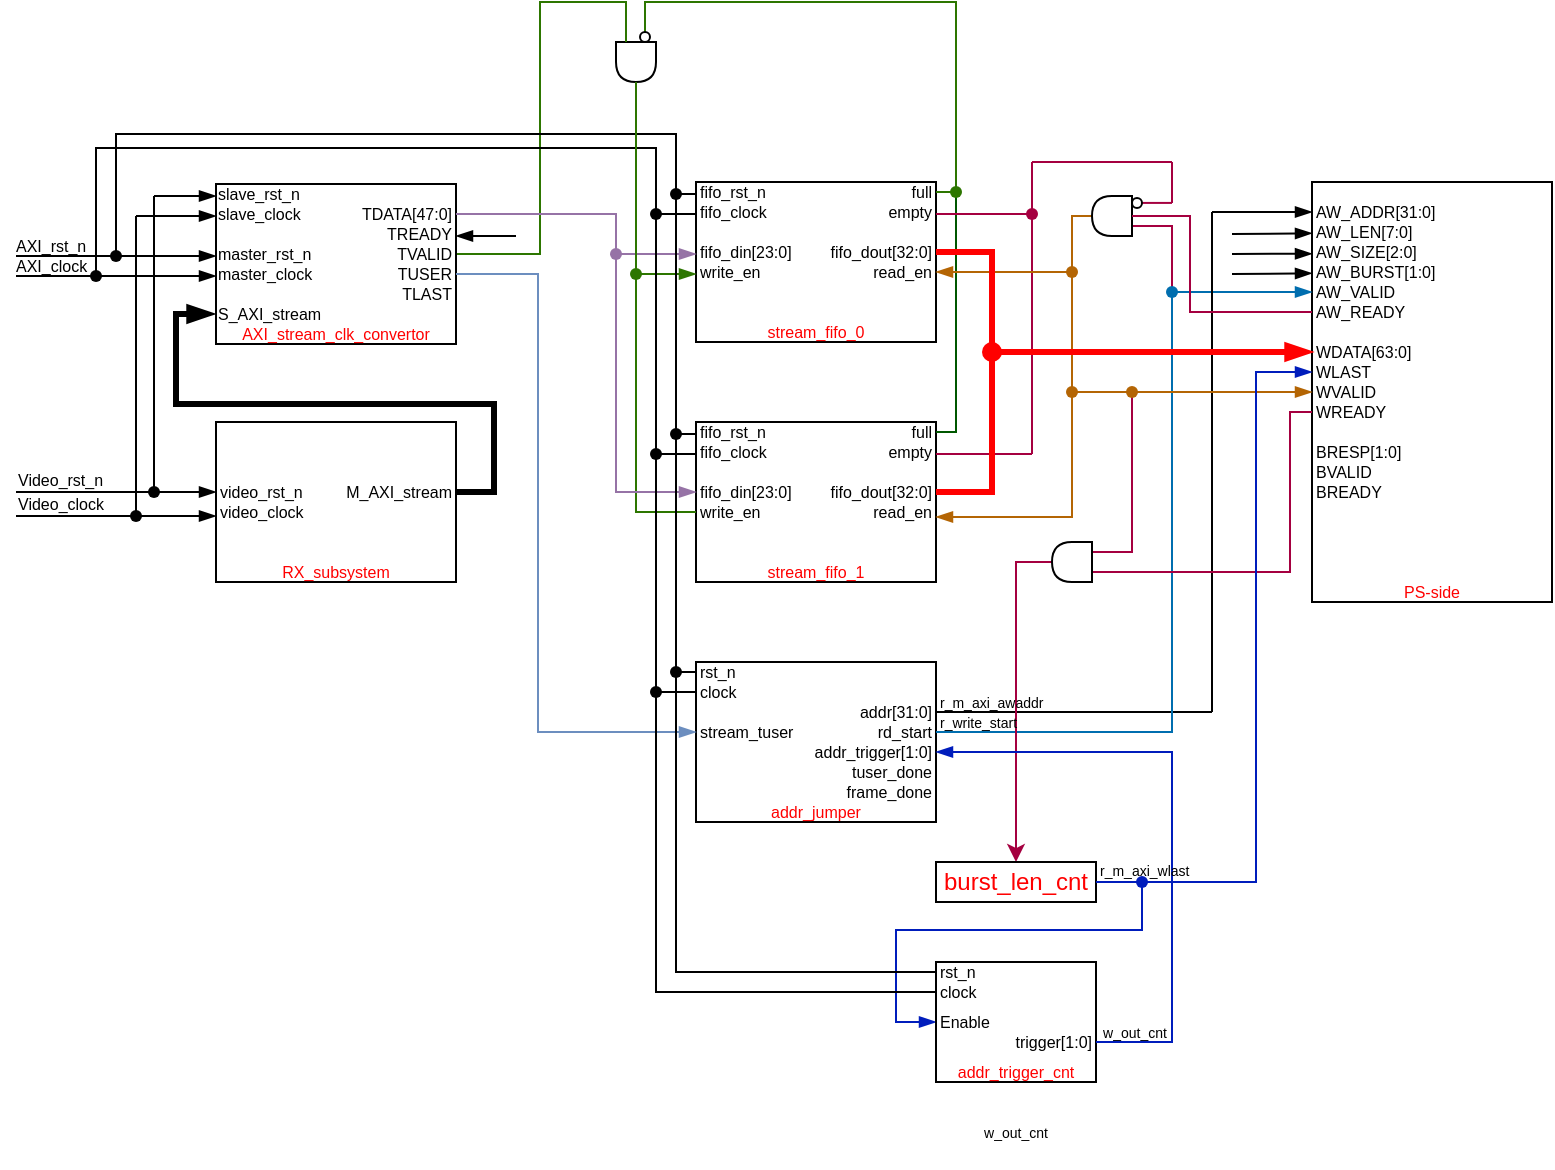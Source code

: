 <mxfile version="22.1.0" type="github">
  <diagram name="Page-1" id="T_trgYmUdFwbFkKvSS2j">
    <mxGraphModel dx="1195" dy="615" grid="1" gridSize="1" guides="1" tooltips="1" connect="1" arrows="1" fold="1" page="1" pageScale="1" pageWidth="1100" pageHeight="850" math="0" shadow="0">
      <root>
        <mxCell id="0" />
        <mxCell id="1" parent="0" />
        <mxCell id="fTM0DNvJYfySXZwp9rKw-4" value="" style="group;movable=0;resizable=0;rotatable=0;deletable=0;editable=0;locked=1;connectable=0;rounded=0;" parent="1" vertex="1" connectable="0">
          <mxGeometry x="502" y="200" width="120" height="80" as="geometry" />
        </mxCell>
        <mxCell id="fTM0DNvJYfySXZwp9rKw-5" value="" style="rounded=0;whiteSpace=wrap;html=1;points=[[0,0.25,0,0,0],[0,0.5,0,0,0],[0,0.75,0,0,0],[0.25,0,0,0,0],[0.25,1,0,0,0],[0.5,0,0,0,0],[0.5,1,0,0,0],[0.75,0,0,0,0],[0.75,1,0,0,0],[1,0,0,0,0],[1,0.25,0,0,0],[1,0.5,0,0,0],[1,0.75,0,0,0],[1,1,0,0,0]];movable=0;resizable=0;rotatable=0;deletable=0;editable=0;locked=1;connectable=0;" parent="fTM0DNvJYfySXZwp9rKw-4" vertex="1">
          <mxGeometry width="120" height="80" as="geometry" />
        </mxCell>
        <mxCell id="fTM0DNvJYfySXZwp9rKw-6" value="&lt;font style=&quot;font-size: 8px;&quot;&gt;fifo_din[23:0]&lt;/font&gt;" style="text;html=1;strokeColor=none;fillColor=none;align=left;verticalAlign=middle;whiteSpace=wrap;rounded=0;strokeWidth=0;fontSize=8;horizontal=1;movable=0;resizable=0;rotatable=0;deletable=0;editable=0;locked=1;connectable=0;" parent="fTM0DNvJYfySXZwp9rKw-4" vertex="1">
          <mxGeometry y="30" width="60" height="10" as="geometry" />
        </mxCell>
        <mxCell id="fTM0DNvJYfySXZwp9rKw-7" value="&lt;font style=&quot;font-size: 8px;&quot;&gt;write_en&lt;/font&gt;" style="text;html=1;strokeColor=none;fillColor=none;align=left;verticalAlign=middle;whiteSpace=wrap;rounded=0;strokeWidth=0;fontSize=8;horizontal=1;movable=0;resizable=0;rotatable=0;deletable=0;editable=0;locked=1;connectable=0;" parent="fTM0DNvJYfySXZwp9rKw-4" vertex="1">
          <mxGeometry y="40" width="60" height="10" as="geometry" />
        </mxCell>
        <mxCell id="fTM0DNvJYfySXZwp9rKw-8" value="&lt;font style=&quot;font-size: 8px;&quot;&gt;fifo_dout[32:0]&lt;/font&gt;" style="text;html=1;strokeColor=none;fillColor=none;align=right;verticalAlign=middle;whiteSpace=wrap;rounded=0;strokeWidth=0;fontSize=8;horizontal=1;movable=0;resizable=0;rotatable=0;deletable=0;editable=0;locked=1;connectable=0;" parent="fTM0DNvJYfySXZwp9rKw-4" vertex="1">
          <mxGeometry x="60" y="30" width="60" height="10" as="geometry" />
        </mxCell>
        <mxCell id="fTM0DNvJYfySXZwp9rKw-9" value="&lt;font style=&quot;font-size: 8px;&quot;&gt;full&lt;/font&gt;" style="text;html=1;strokeColor=none;fillColor=none;align=right;verticalAlign=middle;whiteSpace=wrap;rounded=0;strokeWidth=0;fontSize=8;horizontal=1;movable=0;resizable=0;rotatable=0;deletable=0;editable=0;locked=1;connectable=0;" parent="fTM0DNvJYfySXZwp9rKw-4" vertex="1">
          <mxGeometry x="60" width="60" height="10" as="geometry" />
        </mxCell>
        <mxCell id="fTM0DNvJYfySXZwp9rKw-10" value="&lt;font style=&quot;font-size: 8px;&quot;&gt;empty&lt;/font&gt;" style="text;html=1;strokeColor=none;fillColor=none;align=right;verticalAlign=middle;whiteSpace=wrap;rounded=0;strokeWidth=0;fontSize=8;horizontal=1;movable=0;resizable=0;rotatable=0;deletable=0;editable=0;locked=1;connectable=0;" parent="fTM0DNvJYfySXZwp9rKw-4" vertex="1">
          <mxGeometry x="60" y="10" width="60" height="10" as="geometry" />
        </mxCell>
        <mxCell id="fTM0DNvJYfySXZwp9rKw-11" value="&lt;font style=&quot;font-size: 8px;&quot;&gt;read_en&lt;/font&gt;" style="text;html=1;strokeColor=none;fillColor=none;align=right;verticalAlign=middle;whiteSpace=wrap;rounded=0;strokeWidth=0;fontSize=8;horizontal=1;movable=0;resizable=0;rotatable=0;deletable=0;editable=0;locked=1;connectable=0;" parent="fTM0DNvJYfySXZwp9rKw-4" vertex="1">
          <mxGeometry x="60" y="40" width="60" height="10" as="geometry" />
        </mxCell>
        <mxCell id="fTM0DNvJYfySXZwp9rKw-12" value="fifo_clock" style="text;html=1;strokeColor=none;fillColor=none;align=left;verticalAlign=middle;whiteSpace=wrap;rounded=0;strokeWidth=0;fontSize=8;horizontal=1;movable=0;resizable=0;rotatable=0;deletable=0;editable=0;locked=1;connectable=0;" parent="fTM0DNvJYfySXZwp9rKw-4" vertex="1">
          <mxGeometry y="10" width="60" height="10" as="geometry" />
        </mxCell>
        <mxCell id="fTM0DNvJYfySXZwp9rKw-13" value="fifo_rst_n" style="text;html=1;strokeColor=none;fillColor=none;align=left;verticalAlign=middle;whiteSpace=wrap;rounded=0;strokeWidth=0;fontSize=8;horizontal=1;movable=0;resizable=0;rotatable=0;deletable=0;editable=0;locked=1;connectable=0;" parent="fTM0DNvJYfySXZwp9rKw-4" vertex="1">
          <mxGeometry width="60" height="10" as="geometry" />
        </mxCell>
        <mxCell id="fTM0DNvJYfySXZwp9rKw-14" value="&lt;font color=&quot;#ff0000&quot;&gt;stream_fifo_0&lt;/font&gt;" style="text;html=1;strokeColor=none;fillColor=none;align=center;verticalAlign=middle;whiteSpace=wrap;rounded=0;fontSize=8;movable=0;resizable=0;rotatable=0;deletable=0;editable=0;locked=1;connectable=0;" parent="fTM0DNvJYfySXZwp9rKw-4" vertex="1">
          <mxGeometry x="30" y="70" width="60" height="10" as="geometry" />
        </mxCell>
        <mxCell id="fTM0DNvJYfySXZwp9rKw-15" value="" style="group;movable=1;resizable=1;rotatable=1;deletable=1;editable=1;locked=0;connectable=1;rounded=0;" parent="1" vertex="1" connectable="0">
          <mxGeometry x="502" y="440" width="120" height="80" as="geometry" />
        </mxCell>
        <mxCell id="fTM0DNvJYfySXZwp9rKw-16" value="" style="rounded=0;whiteSpace=wrap;html=1;movable=1;resizable=1;rotatable=1;deletable=1;editable=1;locked=0;connectable=1;" parent="fTM0DNvJYfySXZwp9rKw-15" vertex="1">
          <mxGeometry width="120" height="80" as="geometry" />
        </mxCell>
        <mxCell id="fTM0DNvJYfySXZwp9rKw-17" value="&lt;font style=&quot;font-size: 8px;&quot;&gt;stream_tuser&lt;/font&gt;" style="text;html=1;strokeColor=none;fillColor=none;align=left;verticalAlign=middle;whiteSpace=wrap;rounded=0;strokeWidth=0;fontSize=8;horizontal=1;movable=1;resizable=1;rotatable=1;deletable=1;editable=1;locked=0;connectable=1;" parent="fTM0DNvJYfySXZwp9rKw-15" vertex="1">
          <mxGeometry y="30" width="60" height="10" as="geometry" />
        </mxCell>
        <mxCell id="fTM0DNvJYfySXZwp9rKw-18" value="clock" style="text;html=1;strokeColor=none;fillColor=none;align=left;verticalAlign=middle;whiteSpace=wrap;rounded=0;strokeWidth=0;fontSize=8;horizontal=1;movable=1;resizable=1;rotatable=1;deletable=1;editable=1;locked=0;connectable=1;" parent="fTM0DNvJYfySXZwp9rKw-15" vertex="1">
          <mxGeometry y="10" width="60" height="10" as="geometry" />
        </mxCell>
        <mxCell id="fTM0DNvJYfySXZwp9rKw-19" value="rst_n" style="text;html=1;strokeColor=none;fillColor=none;align=left;verticalAlign=middle;whiteSpace=wrap;rounded=0;strokeWidth=0;fontSize=8;horizontal=1;movable=1;resizable=1;rotatable=1;deletable=1;editable=1;locked=0;connectable=1;" parent="fTM0DNvJYfySXZwp9rKw-15" vertex="1">
          <mxGeometry width="60" height="10" as="geometry" />
        </mxCell>
        <mxCell id="fTM0DNvJYfySXZwp9rKw-20" value="&lt;font style=&quot;font-size: 8px;&quot;&gt;addr_trigger[1:0]&lt;/font&gt;" style="text;html=1;strokeColor=none;fillColor=none;align=right;verticalAlign=middle;whiteSpace=wrap;rounded=0;strokeWidth=0;fontSize=8;horizontal=1;movable=1;resizable=1;rotatable=1;deletable=1;editable=1;locked=0;connectable=1;" parent="fTM0DNvJYfySXZwp9rKw-15" vertex="1">
          <mxGeometry x="60" y="40" width="60" height="10" as="geometry" />
        </mxCell>
        <mxCell id="fTM0DNvJYfySXZwp9rKw-21" value="rd_start" style="text;html=1;strokeColor=none;fillColor=none;align=right;verticalAlign=middle;whiteSpace=wrap;rounded=0;strokeWidth=0;fontSize=8;horizontal=1;movable=1;resizable=1;rotatable=1;deletable=1;editable=1;locked=0;connectable=1;" parent="fTM0DNvJYfySXZwp9rKw-15" vertex="1">
          <mxGeometry x="60" y="30" width="60" height="10" as="geometry" />
        </mxCell>
        <mxCell id="fTM0DNvJYfySXZwp9rKw-22" value="addr[31:0]" style="text;html=1;strokeColor=none;fillColor=none;align=right;verticalAlign=middle;whiteSpace=wrap;rounded=0;strokeWidth=0;fontSize=8;horizontal=1;movable=1;resizable=1;rotatable=1;deletable=1;editable=1;locked=0;connectable=1;" parent="fTM0DNvJYfySXZwp9rKw-15" vertex="1">
          <mxGeometry x="60" y="20" width="60" height="10" as="geometry" />
        </mxCell>
        <mxCell id="fTM0DNvJYfySXZwp9rKw-23" value="&lt;font color=&quot;#ff0000&quot;&gt;addr_jumper&lt;/font&gt;" style="text;html=1;strokeColor=none;fillColor=none;align=center;verticalAlign=middle;whiteSpace=wrap;rounded=0;fontSize=8;movable=1;resizable=1;rotatable=1;deletable=1;editable=1;locked=0;connectable=1;" parent="fTM0DNvJYfySXZwp9rKw-15" vertex="1">
          <mxGeometry x="30" y="70" width="60" height="10" as="geometry" />
        </mxCell>
        <mxCell id="gBf5a1rEPs-FKC83FTHr-13" value="tuser_done" style="text;html=1;strokeColor=none;fillColor=none;align=right;verticalAlign=middle;whiteSpace=wrap;rounded=0;strokeWidth=0;fontSize=8;horizontal=1;movable=1;resizable=1;rotatable=1;deletable=1;editable=1;locked=0;connectable=1;" vertex="1" parent="fTM0DNvJYfySXZwp9rKw-15">
          <mxGeometry x="60" y="50" width="60" height="10" as="geometry" />
        </mxCell>
        <mxCell id="gBf5a1rEPs-FKC83FTHr-14" value="frame_done" style="text;html=1;strokeColor=none;fillColor=none;align=right;verticalAlign=middle;whiteSpace=wrap;rounded=0;strokeWidth=0;fontSize=8;horizontal=1;movable=1;resizable=1;rotatable=1;deletable=1;editable=1;locked=0;connectable=1;" vertex="1" parent="fTM0DNvJYfySXZwp9rKw-15">
          <mxGeometry x="60" y="60" width="60" height="10" as="geometry" />
        </mxCell>
        <mxCell id="fTM0DNvJYfySXZwp9rKw-24" value="" style="group;movable=0;resizable=0;rotatable=0;deletable=0;editable=0;locked=1;connectable=0;rounded=0;" parent="1" vertex="1" connectable="0">
          <mxGeometry x="502" y="320" width="120" height="80" as="geometry" />
        </mxCell>
        <mxCell id="fTM0DNvJYfySXZwp9rKw-25" value="" style="rounded=0;whiteSpace=wrap;html=1;points=[[0,0.25,0,0,0],[0,0.5,0,0,0],[0,0.75,0,0,0],[0.25,0,0,0,0],[0.25,1,0,0,0],[0.5,0,0,0,0],[0.5,1,0,0,0],[0.75,0,0,0,0],[0.75,1,0,0,0],[1,0,0,0,0],[1,0.25,0,0,0],[1,0.5,0,0,0],[1,0.75,0,0,0],[1,1,0,0,0]];movable=0;resizable=0;rotatable=0;deletable=0;editable=0;locked=1;connectable=0;" parent="fTM0DNvJYfySXZwp9rKw-24" vertex="1">
          <mxGeometry width="120" height="80" as="geometry" />
        </mxCell>
        <mxCell id="fTM0DNvJYfySXZwp9rKw-26" value="&lt;font style=&quot;font-size: 8px;&quot;&gt;fifo_din[23:0]&lt;/font&gt;" style="text;html=1;strokeColor=none;fillColor=none;align=left;verticalAlign=middle;whiteSpace=wrap;rounded=0;strokeWidth=0;fontSize=8;horizontal=1;movable=0;resizable=0;rotatable=0;deletable=0;editable=0;locked=1;connectable=0;" parent="fTM0DNvJYfySXZwp9rKw-24" vertex="1">
          <mxGeometry y="30" width="60" height="10" as="geometry" />
        </mxCell>
        <mxCell id="fTM0DNvJYfySXZwp9rKw-27" value="&lt;font style=&quot;font-size: 8px;&quot;&gt;write_en&lt;/font&gt;" style="text;html=1;strokeColor=none;fillColor=none;align=left;verticalAlign=middle;whiteSpace=wrap;rounded=0;strokeWidth=0;fontSize=8;horizontal=1;movable=0;resizable=0;rotatable=0;deletable=0;editable=0;locked=1;connectable=0;" parent="fTM0DNvJYfySXZwp9rKw-24" vertex="1">
          <mxGeometry y="40" width="60" height="10" as="geometry" />
        </mxCell>
        <mxCell id="fTM0DNvJYfySXZwp9rKw-28" value="&lt;font style=&quot;font-size: 8px;&quot;&gt;fifo_dout[32:0]&lt;/font&gt;" style="text;html=1;strokeColor=none;fillColor=none;align=right;verticalAlign=middle;whiteSpace=wrap;rounded=0;strokeWidth=0;fontSize=8;horizontal=1;movable=0;resizable=0;rotatable=0;deletable=0;editable=0;locked=1;connectable=0;" parent="fTM0DNvJYfySXZwp9rKw-24" vertex="1">
          <mxGeometry x="60" y="30" width="60" height="10" as="geometry" />
        </mxCell>
        <mxCell id="fTM0DNvJYfySXZwp9rKw-29" value="&lt;font style=&quot;font-size: 8px;&quot;&gt;full&lt;/font&gt;" style="text;html=1;strokeColor=none;fillColor=none;align=right;verticalAlign=middle;whiteSpace=wrap;rounded=0;strokeWidth=0;fontSize=8;horizontal=1;movable=0;resizable=0;rotatable=0;deletable=0;editable=0;locked=1;connectable=0;" parent="fTM0DNvJYfySXZwp9rKw-24" vertex="1">
          <mxGeometry x="60" width="60" height="10" as="geometry" />
        </mxCell>
        <mxCell id="fTM0DNvJYfySXZwp9rKw-30" value="&lt;font style=&quot;font-size: 8px;&quot;&gt;empty&lt;/font&gt;" style="text;html=1;strokeColor=none;fillColor=none;align=right;verticalAlign=middle;whiteSpace=wrap;rounded=0;strokeWidth=0;fontSize=8;horizontal=1;movable=0;resizable=0;rotatable=0;deletable=0;editable=0;locked=1;connectable=0;" parent="fTM0DNvJYfySXZwp9rKw-24" vertex="1">
          <mxGeometry x="60" y="10" width="60" height="10" as="geometry" />
        </mxCell>
        <mxCell id="fTM0DNvJYfySXZwp9rKw-31" value="&lt;font style=&quot;font-size: 8px;&quot;&gt;read_en&lt;/font&gt;" style="text;html=1;strokeColor=none;fillColor=none;align=right;verticalAlign=middle;whiteSpace=wrap;rounded=0;strokeWidth=0;fontSize=8;horizontal=1;movable=0;resizable=0;rotatable=0;deletable=0;editable=0;locked=1;connectable=0;" parent="fTM0DNvJYfySXZwp9rKw-24" vertex="1">
          <mxGeometry x="60" y="40" width="60" height="10" as="geometry" />
        </mxCell>
        <mxCell id="fTM0DNvJYfySXZwp9rKw-32" value="fifo_clock" style="text;html=1;strokeColor=none;fillColor=none;align=left;verticalAlign=middle;whiteSpace=wrap;rounded=0;strokeWidth=0;fontSize=8;horizontal=1;movable=0;resizable=0;rotatable=0;deletable=0;editable=0;locked=1;connectable=0;" parent="fTM0DNvJYfySXZwp9rKw-24" vertex="1">
          <mxGeometry y="10" width="60" height="10" as="geometry" />
        </mxCell>
        <mxCell id="fTM0DNvJYfySXZwp9rKw-33" value="fifo_rst_n" style="text;html=1;strokeColor=none;fillColor=none;align=left;verticalAlign=middle;whiteSpace=wrap;rounded=0;strokeWidth=0;fontSize=8;horizontal=1;movable=0;resizable=0;rotatable=0;deletable=0;editable=0;locked=1;connectable=0;" parent="fTM0DNvJYfySXZwp9rKw-24" vertex="1">
          <mxGeometry width="60" height="10" as="geometry" />
        </mxCell>
        <mxCell id="fTM0DNvJYfySXZwp9rKw-34" value="&lt;font color=&quot;#ff0000&quot;&gt;stream_fifo_1&lt;/font&gt;" style="text;html=1;strokeColor=none;fillColor=none;align=center;verticalAlign=middle;whiteSpace=wrap;rounded=0;fontSize=8;movable=0;resizable=0;rotatable=0;deletable=0;editable=0;locked=1;connectable=0;" parent="fTM0DNvJYfySXZwp9rKw-24" vertex="1">
          <mxGeometry x="30" y="70" width="60" height="10" as="geometry" />
        </mxCell>
        <mxCell id="fTM0DNvJYfySXZwp9rKw-48" value="" style="group;movable=0;resizable=0;rotatable=0;deletable=0;editable=0;locked=1;connectable=0;rounded=0;" parent="1" vertex="1" connectable="0">
          <mxGeometry x="262" y="320" width="120" height="80" as="geometry" />
        </mxCell>
        <mxCell id="fTM0DNvJYfySXZwp9rKw-49" value="" style="rounded=0;whiteSpace=wrap;html=1;movable=0;resizable=0;rotatable=0;deletable=0;editable=0;locked=1;connectable=0;container=0;" parent="fTM0DNvJYfySXZwp9rKw-48" vertex="1">
          <mxGeometry width="120" height="80" as="geometry" />
        </mxCell>
        <mxCell id="fTM0DNvJYfySXZwp9rKw-50" value="&lt;font style=&quot;font-size: 8px;&quot;&gt;video_rst_n&lt;/font&gt;" style="text;html=1;strokeColor=none;fillColor=none;align=left;verticalAlign=middle;whiteSpace=wrap;rounded=0;strokeWidth=0;fontSize=8;horizontal=1;movable=0;resizable=0;rotatable=0;deletable=0;editable=0;locked=1;connectable=0;container=0;" parent="fTM0DNvJYfySXZwp9rKw-48" vertex="1">
          <mxGeometry y="30" width="60" height="10" as="geometry" />
        </mxCell>
        <mxCell id="fTM0DNvJYfySXZwp9rKw-51" value="M_AXI_stream" style="text;html=1;strokeColor=none;fillColor=none;align=right;verticalAlign=middle;whiteSpace=wrap;rounded=0;strokeWidth=0;fontSize=8;horizontal=1;movable=0;resizable=0;rotatable=0;deletable=0;editable=0;locked=1;connectable=0;container=0;" parent="fTM0DNvJYfySXZwp9rKw-48" vertex="1">
          <mxGeometry x="60" y="30" width="60" height="10" as="geometry" />
        </mxCell>
        <mxCell id="fTM0DNvJYfySXZwp9rKw-52" value="&lt;font color=&quot;#ff0000&quot;&gt;RX_subsystem&lt;/font&gt;" style="text;html=1;strokeColor=none;fillColor=none;align=center;verticalAlign=middle;whiteSpace=wrap;rounded=0;fontSize=8;movable=0;resizable=0;rotatable=0;deletable=0;editable=0;locked=1;connectable=0;container=0;" parent="fTM0DNvJYfySXZwp9rKw-48" vertex="1">
          <mxGeometry x="30" y="70" width="60" height="10" as="geometry" />
        </mxCell>
        <mxCell id="fTM0DNvJYfySXZwp9rKw-53" value="&lt;font style=&quot;font-size: 8px;&quot;&gt;video_clock&lt;/font&gt;" style="text;html=1;strokeColor=none;fillColor=none;align=left;verticalAlign=middle;whiteSpace=wrap;rounded=0;strokeWidth=0;fontSize=8;horizontal=1;movable=0;resizable=0;rotatable=0;deletable=0;editable=0;locked=1;connectable=0;container=0;" parent="fTM0DNvJYfySXZwp9rKw-48" vertex="1">
          <mxGeometry y="40" width="60" height="10" as="geometry" />
        </mxCell>
        <mxCell id="fTM0DNvJYfySXZwp9rKw-59" value="" style="endArrow=blockThin;html=1;rounded=0;endFill=1;movable=0;resizable=0;rotatable=0;deletable=0;editable=0;locked=1;connectable=0;" parent="1" edge="1">
          <mxGeometry width="50" height="50" relative="1" as="geometry">
            <mxPoint x="231" y="207" as="sourcePoint" />
            <mxPoint x="262" y="207" as="targetPoint" />
          </mxGeometry>
        </mxCell>
        <mxCell id="fTM0DNvJYfySXZwp9rKw-60" value="" style="endArrow=blockThin;html=1;rounded=0;endFill=1;movable=0;resizable=0;rotatable=0;deletable=0;editable=0;locked=1;connectable=0;" parent="1" edge="1">
          <mxGeometry width="50" height="50" relative="1" as="geometry">
            <mxPoint x="222" y="217" as="sourcePoint" />
            <mxPoint x="262" y="217" as="targetPoint" />
          </mxGeometry>
        </mxCell>
        <mxCell id="fTM0DNvJYfySXZwp9rKw-61" value="" style="endArrow=blockThin;html=1;rounded=0;endFill=1;movable=0;resizable=0;rotatable=0;deletable=0;editable=0;locked=1;connectable=0;" parent="1" edge="1">
          <mxGeometry width="50" height="50" relative="1" as="geometry">
            <mxPoint x="162" y="237" as="sourcePoint" />
            <mxPoint x="262" y="237" as="targetPoint" />
          </mxGeometry>
        </mxCell>
        <mxCell id="fTM0DNvJYfySXZwp9rKw-62" value="" style="endArrow=blockThin;html=1;rounded=0;endFill=1;movable=0;resizable=0;rotatable=0;deletable=0;editable=0;locked=1;connectable=0;" parent="1" source="fTM0DNvJYfySXZwp9rKw-103" edge="1">
          <mxGeometry width="50" height="50" relative="1" as="geometry">
            <mxPoint x="162" y="247" as="sourcePoint" />
            <mxPoint x="262" y="247" as="targetPoint" />
          </mxGeometry>
        </mxCell>
        <mxCell id="fTM0DNvJYfySXZwp9rKw-63" value="" style="endArrow=none;html=1;rounded=0;startArrow=none;startFill=0;movable=0;resizable=0;rotatable=0;deletable=0;editable=0;locked=1;connectable=0;" parent="1" edge="1">
          <mxGeometry width="50" height="50" relative="1" as="geometry">
            <mxPoint x="231" y="207" as="sourcePoint" />
            <mxPoint x="231" y="355" as="targetPoint" />
          </mxGeometry>
        </mxCell>
        <mxCell id="fTM0DNvJYfySXZwp9rKw-64" value="" style="endArrow=none;html=1;rounded=0;startArrow=none;startFill=0;movable=0;resizable=0;rotatable=0;deletable=0;editable=0;locked=1;connectable=0;" parent="1" edge="1">
          <mxGeometry width="50" height="50" relative="1" as="geometry">
            <mxPoint x="222" y="217" as="sourcePoint" />
            <mxPoint x="222" y="367" as="targetPoint" />
          </mxGeometry>
        </mxCell>
        <mxCell id="fTM0DNvJYfySXZwp9rKw-65" value="" style="endArrow=blockThin;html=1;rounded=0;endFill=1;movable=0;resizable=0;rotatable=0;deletable=0;editable=0;locked=1;connectable=0;entryX=0;entryY=0.5;entryDx=0;entryDy=0;" parent="1" source="DFjxJVPFyk8L71EdaPLH-11" target="fTM0DNvJYfySXZwp9rKw-50" edge="1">
          <mxGeometry width="50" height="50" relative="1" as="geometry">
            <mxPoint x="162" y="355" as="sourcePoint" />
            <mxPoint x="262" y="355" as="targetPoint" />
          </mxGeometry>
        </mxCell>
        <mxCell id="fTM0DNvJYfySXZwp9rKw-66" value="" style="endArrow=blockThin;html=1;rounded=0;endFill=1;movable=0;resizable=0;rotatable=0;deletable=0;editable=0;locked=1;connectable=0;" parent="1" source="DFjxJVPFyk8L71EdaPLH-13" edge="1">
          <mxGeometry width="50" height="50" relative="1" as="geometry">
            <mxPoint x="162" y="367" as="sourcePoint" />
            <mxPoint x="262" y="367" as="targetPoint" />
          </mxGeometry>
        </mxCell>
        <mxCell id="fTM0DNvJYfySXZwp9rKw-67" value="Video_rst_n" style="text;html=1;strokeColor=none;fillColor=none;align=left;verticalAlign=middle;whiteSpace=wrap;rounded=0;strokeWidth=0;fontSize=8;horizontal=1;movable=0;resizable=0;rotatable=0;deletable=0;editable=0;locked=1;connectable=0;container=0;" parent="1" vertex="1">
          <mxGeometry x="161" y="344" width="60" height="10" as="geometry" />
        </mxCell>
        <mxCell id="fTM0DNvJYfySXZwp9rKw-68" value="Video_clock" style="text;html=1;strokeColor=none;fillColor=none;align=left;verticalAlign=middle;whiteSpace=wrap;rounded=0;strokeWidth=0;fontSize=8;horizontal=1;movable=0;resizable=0;rotatable=0;deletable=0;editable=0;locked=1;connectable=0;container=0;" parent="1" vertex="1">
          <mxGeometry x="161" y="356" width="60" height="10" as="geometry" />
        </mxCell>
        <mxCell id="fTM0DNvJYfySXZwp9rKw-69" value="AXI_rst_n" style="text;html=1;strokeColor=none;fillColor=none;align=left;verticalAlign=middle;whiteSpace=wrap;rounded=0;strokeWidth=0;fontSize=8;horizontal=1;movable=0;resizable=0;rotatable=0;deletable=0;editable=0;locked=1;connectable=0;container=0;" parent="1" vertex="1">
          <mxGeometry x="160" y="227" width="60" height="10" as="geometry" />
        </mxCell>
        <mxCell id="fTM0DNvJYfySXZwp9rKw-70" value="AXI_clock" style="text;html=1;strokeColor=none;fillColor=none;align=left;verticalAlign=middle;whiteSpace=wrap;rounded=0;strokeWidth=0;fontSize=8;horizontal=1;movable=0;resizable=0;rotatable=0;deletable=0;editable=0;locked=1;connectable=0;container=0;" parent="1" vertex="1">
          <mxGeometry x="160" y="237" width="60" height="10" as="geometry" />
        </mxCell>
        <mxCell id="fTM0DNvJYfySXZwp9rKw-79" value="" style="endArrow=none;html=1;rounded=0;endFill=0;movable=0;resizable=0;rotatable=0;deletable=0;editable=0;locked=1;connectable=0;" parent="1" edge="1">
          <mxGeometry width="50" height="50" relative="1" as="geometry">
            <mxPoint x="502" y="336" as="sourcePoint" />
            <mxPoint x="482" y="336" as="targetPoint" />
          </mxGeometry>
        </mxCell>
        <mxCell id="fTM0DNvJYfySXZwp9rKw-80" value="" style="endArrow=none;html=1;rounded=0;endFill=0;movable=0;resizable=0;rotatable=0;deletable=0;editable=0;locked=1;connectable=0;" parent="1" edge="1">
          <mxGeometry width="50" height="50" relative="1" as="geometry">
            <mxPoint x="502" y="326" as="sourcePoint" />
            <mxPoint x="492" y="326" as="targetPoint" />
          </mxGeometry>
        </mxCell>
        <mxCell id="fTM0DNvJYfySXZwp9rKw-81" value="" style="endArrow=none;html=1;rounded=0;endFill=0;movable=0;resizable=0;rotatable=0;deletable=0;editable=0;locked=1;connectable=0;" parent="1" edge="1">
          <mxGeometry width="50" height="50" relative="1" as="geometry">
            <mxPoint x="502" y="216" as="sourcePoint" />
            <mxPoint x="482" y="216" as="targetPoint" />
          </mxGeometry>
        </mxCell>
        <mxCell id="fTM0DNvJYfySXZwp9rKw-82" value="" style="endArrow=none;html=1;rounded=0;endFill=0;movable=0;resizable=0;rotatable=0;deletable=0;editable=0;locked=1;connectable=0;" parent="1" edge="1">
          <mxGeometry width="50" height="50" relative="1" as="geometry">
            <mxPoint x="502" y="206" as="sourcePoint" />
            <mxPoint x="492" y="206" as="targetPoint" />
          </mxGeometry>
        </mxCell>
        <mxCell id="fTM0DNvJYfySXZwp9rKw-85" value="" style="endArrow=none;html=1;rounded=0;endFill=0;fillColor=#e1d5e7;strokeColor=#9673a6;startArrow=blockThin;startFill=1;movable=0;resizable=0;rotatable=0;deletable=0;editable=0;locked=1;connectable=0;" parent="1" edge="1">
          <mxGeometry width="50" height="50" relative="1" as="geometry">
            <mxPoint x="502" y="236" as="sourcePoint" />
            <mxPoint x="462" y="236" as="targetPoint" />
          </mxGeometry>
        </mxCell>
        <mxCell id="fTM0DNvJYfySXZwp9rKw-87" value="" style="endArrow=blockThin;html=1;rounded=0;endFill=1;fillColor=#e1d5e7;strokeColor=#000000;startArrow=none;startFill=0;movable=0;resizable=0;rotatable=0;deletable=0;editable=0;locked=1;connectable=0;" parent="1" edge="1">
          <mxGeometry width="50" height="50" relative="1" as="geometry">
            <mxPoint x="412" y="227" as="sourcePoint" />
            <mxPoint x="382" y="227" as="targetPoint" />
          </mxGeometry>
        </mxCell>
        <mxCell id="fTM0DNvJYfySXZwp9rKw-99" value="" style="endArrow=none;html=1;rounded=0;endFill=0;fillColor=#60a917;strokeColor=#2D7600;movable=0;resizable=0;rotatable=0;deletable=0;editable=0;locked=1;connectable=0;" parent="1" edge="1">
          <mxGeometry width="50" height="50" relative="1" as="geometry">
            <mxPoint x="632" y="205" as="sourcePoint" />
            <mxPoint x="622" y="205" as="targetPoint" />
          </mxGeometry>
        </mxCell>
        <mxCell id="fTM0DNvJYfySXZwp9rKw-101" value="" style="endArrow=none;html=1;rounded=0;endFill=0;fillColor=#60a917;strokeColor=#2D7600;startArrow=blockThin;startFill=1;movable=0;resizable=0;rotatable=0;deletable=0;editable=0;locked=1;connectable=0;" parent="1" edge="1">
          <mxGeometry width="50" height="50" relative="1" as="geometry">
            <mxPoint x="502" y="246" as="sourcePoint" />
            <mxPoint x="472" y="246" as="targetPoint" />
          </mxGeometry>
        </mxCell>
        <mxCell id="fTM0DNvJYfySXZwp9rKw-105" value="" style="shape=waypoint;sketch=0;fillStyle=solid;size=6;pointerEvents=1;points=[];fillColor=none;resizable=0;rotatable=0;perimeter=centerPerimeter;snapToPoint=1;movable=0;deletable=0;editable=0;locked=1;connectable=0;" parent="1" vertex="1">
          <mxGeometry x="482" y="195" width="20" height="22" as="geometry" />
        </mxCell>
        <mxCell id="fTM0DNvJYfySXZwp9rKw-106" value="" style="shape=waypoint;sketch=0;fillStyle=solid;size=6;pointerEvents=1;points=[];fillColor=none;resizable=0;rotatable=0;perimeter=centerPerimeter;snapToPoint=1;movable=0;deletable=0;editable=0;locked=1;connectable=0;" parent="1" vertex="1">
          <mxGeometry x="472" y="206" width="20" height="20" as="geometry" />
        </mxCell>
        <mxCell id="rp5CnQPVf0M-Nyt8Gne1-17" style="edgeStyle=orthogonalEdgeStyle;rounded=0;orthogonalLoop=1;jettySize=auto;html=1;entryX=0;entryY=0.5;entryDx=0;entryDy=0;endArrow=none;endFill=0;movable=0;resizable=0;rotatable=0;deletable=0;editable=0;locked=1;connectable=0;" parent="1" source="gBf5a1rEPs-FKC83FTHr-6" target="fTM0DNvJYfySXZwp9rKw-19" edge="1">
          <mxGeometry relative="1" as="geometry">
            <mxPoint x="494" y="437.093" as="targetPoint" />
            <Array as="points">
              <mxPoint x="492" y="445" />
            </Array>
          </mxGeometry>
        </mxCell>
        <mxCell id="fTM0DNvJYfySXZwp9rKw-107" value="" style="shape=waypoint;sketch=0;fillStyle=solid;size=6;pointerEvents=1;points=[];fillColor=none;resizable=0;rotatable=0;perimeter=centerPerimeter;snapToPoint=1;movable=0;deletable=0;editable=0;locked=1;connectable=0;" parent="1" vertex="1">
          <mxGeometry x="482" y="316" width="20" height="20" as="geometry" />
        </mxCell>
        <mxCell id="DFjxJVPFyk8L71EdaPLH-10" style="edgeStyle=orthogonalEdgeStyle;rounded=0;orthogonalLoop=1;jettySize=auto;html=1;endArrow=none;endFill=0;entryX=0;entryY=0.5;entryDx=0;entryDy=0;movable=0;resizable=0;rotatable=0;deletable=0;editable=0;locked=1;connectable=0;" parent="1" source="gBf5a1rEPs-FKC83FTHr-9" target="fTM0DNvJYfySXZwp9rKw-18" edge="1">
          <mxGeometry relative="1" as="geometry">
            <mxPoint x="482" y="455" as="targetPoint" />
            <Array as="points">
              <mxPoint x="482" y="455" />
            </Array>
          </mxGeometry>
        </mxCell>
        <mxCell id="fTM0DNvJYfySXZwp9rKw-108" value="" style="shape=waypoint;sketch=0;fillStyle=solid;size=6;pointerEvents=1;points=[];fillColor=none;resizable=0;rotatable=0;perimeter=centerPerimeter;snapToPoint=1;movable=0;deletable=0;editable=0;locked=1;connectable=0;" parent="1" vertex="1">
          <mxGeometry x="472" y="326" width="20" height="20" as="geometry" />
        </mxCell>
        <mxCell id="rp5CnQPVf0M-Nyt8Gne1-4" style="edgeStyle=orthogonalEdgeStyle;rounded=0;orthogonalLoop=1;jettySize=auto;html=1;entryX=1;entryY=0.5;entryDx=0;entryDy=0;endArrow=none;endFill=0;fillColor=#008a00;strokeColor=#005700;movable=0;resizable=0;rotatable=0;deletable=0;editable=0;locked=1;connectable=0;" parent="1" source="fTM0DNvJYfySXZwp9rKw-109" target="fTM0DNvJYfySXZwp9rKw-29" edge="1">
          <mxGeometry relative="1" as="geometry">
            <mxPoint x="632" y="327.4" as="targetPoint" />
            <Array as="points">
              <mxPoint x="632" y="325" />
            </Array>
          </mxGeometry>
        </mxCell>
        <mxCell id="rp5CnQPVf0M-Nyt8Gne1-5" style="edgeStyle=orthogonalEdgeStyle;rounded=0;orthogonalLoop=1;jettySize=auto;html=1;entryX=0.5;entryY=0;entryDx=0;entryDy=0;endArrow=none;endFill=0;fillColor=#60a917;strokeColor=#2D7600;movable=0;resizable=0;rotatable=0;deletable=0;editable=0;locked=1;connectable=0;" parent="1" source="fTM0DNvJYfySXZwp9rKw-109" target="fTM0DNvJYfySXZwp9rKw-138" edge="1">
          <mxGeometry relative="1" as="geometry">
            <Array as="points">
              <mxPoint x="632" y="110" />
              <mxPoint x="477" y="110" />
            </Array>
          </mxGeometry>
        </mxCell>
        <mxCell id="fTM0DNvJYfySXZwp9rKw-109" value="" style="shape=waypoint;sketch=0;fillStyle=solid;size=6;pointerEvents=1;points=[];fillColor=#60a917;resizable=0;rotatable=0;perimeter=centerPerimeter;snapToPoint=1;fontColor=#ffffff;strokeColor=#2D7600;movable=0;deletable=0;editable=0;locked=1;connectable=0;" parent="1" vertex="1">
          <mxGeometry x="622" y="195" width="20" height="20" as="geometry" />
        </mxCell>
        <mxCell id="DFjxJVPFyk8L71EdaPLH-17" style="edgeStyle=orthogonalEdgeStyle;rounded=0;orthogonalLoop=1;jettySize=auto;html=1;entryX=0;entryY=0.5;entryDx=0;entryDy=0;fillColor=#60a917;strokeColor=#2D7600;endArrow=none;endFill=0;movable=0;resizable=0;rotatable=0;deletable=0;editable=0;locked=1;connectable=0;" parent="1" source="fTM0DNvJYfySXZwp9rKw-110" target="fTM0DNvJYfySXZwp9rKw-27" edge="1">
          <mxGeometry relative="1" as="geometry">
            <Array as="points">
              <mxPoint x="472" y="365" />
            </Array>
          </mxGeometry>
        </mxCell>
        <mxCell id="fTM0DNvJYfySXZwp9rKw-110" value="" style="shape=waypoint;sketch=0;fillStyle=solid;size=6;pointerEvents=1;points=[];fillColor=#60a917;resizable=0;rotatable=0;perimeter=centerPerimeter;snapToPoint=1;fontColor=#ffffff;strokeColor=#2D7600;movable=0;deletable=0;editable=0;locked=1;connectable=0;" parent="1" vertex="1">
          <mxGeometry x="462" y="236" width="20" height="20" as="geometry" />
        </mxCell>
        <mxCell id="DFjxJVPFyk8L71EdaPLH-19" style="edgeStyle=orthogonalEdgeStyle;rounded=0;orthogonalLoop=1;jettySize=auto;html=1;entryX=0;entryY=0.5;entryDx=0;entryDy=0;fillColor=#e1d5e7;strokeColor=#9673a6;endArrow=blockThin;endFill=1;movable=0;resizable=0;rotatable=0;deletable=0;editable=0;locked=1;connectable=0;" parent="1" source="fTM0DNvJYfySXZwp9rKw-111" target="fTM0DNvJYfySXZwp9rKw-26" edge="1">
          <mxGeometry relative="1" as="geometry">
            <mxPoint x="463" y="351" as="targetPoint" />
            <Array as="points">
              <mxPoint x="462" y="355" />
            </Array>
          </mxGeometry>
        </mxCell>
        <mxCell id="fTM0DNvJYfySXZwp9rKw-111" value="" style="shape=waypoint;sketch=0;fillStyle=solid;size=6;pointerEvents=1;points=[];fillColor=#e1d5e7;resizable=0;rotatable=0;perimeter=centerPerimeter;snapToPoint=1;strokeColor=#9673a6;movable=0;deletable=0;editable=0;locked=1;connectable=0;" parent="1" vertex="1">
          <mxGeometry x="452" y="226" width="20" height="20" as="geometry" />
        </mxCell>
        <mxCell id="fTM0DNvJYfySXZwp9rKw-112" value="" style="group;movable=0;resizable=0;rotatable=0;deletable=0;editable=0;locked=1;connectable=0;" parent="1" vertex="1" connectable="0">
          <mxGeometry x="810" y="200" width="120" height="210" as="geometry" />
        </mxCell>
        <mxCell id="fTM0DNvJYfySXZwp9rKw-113" value="" style="rounded=0;whiteSpace=wrap;html=1;movable=0;resizable=0;rotatable=0;deletable=0;editable=0;locked=1;connectable=0;container=0;" parent="fTM0DNvJYfySXZwp9rKw-112" vertex="1">
          <mxGeometry width="120" height="210" as="geometry" />
        </mxCell>
        <mxCell id="fTM0DNvJYfySXZwp9rKw-114" value="&lt;font color=&quot;#ff0000&quot;&gt;PS-side&lt;/font&gt;" style="text;html=1;strokeColor=none;fillColor=none;align=center;verticalAlign=middle;whiteSpace=wrap;rounded=0;fontSize=8;movable=0;resizable=0;rotatable=0;deletable=0;editable=0;locked=1;connectable=0;container=0;" parent="fTM0DNvJYfySXZwp9rKw-112" vertex="1">
          <mxGeometry x="30" y="200" width="60" height="10" as="geometry" />
        </mxCell>
        <mxCell id="fTM0DNvJYfySXZwp9rKw-115" value="&lt;font style=&quot;font-size: 8px;&quot;&gt;AW_ADDR[31:0]&lt;/font&gt;" style="text;html=1;strokeColor=none;fillColor=none;align=left;verticalAlign=middle;whiteSpace=wrap;rounded=0;strokeWidth=0;fontSize=8;horizontal=1;movable=0;resizable=0;rotatable=0;deletable=0;editable=0;locked=1;connectable=0;container=0;" parent="fTM0DNvJYfySXZwp9rKw-112" vertex="1">
          <mxGeometry y="10" width="60" height="10" as="geometry" />
        </mxCell>
        <mxCell id="fTM0DNvJYfySXZwp9rKw-116" value="&lt;font style=&quot;font-size: 8px;&quot;&gt;AW_LEN[7:0]&lt;/font&gt;" style="text;html=1;strokeColor=none;fillColor=none;align=left;verticalAlign=middle;whiteSpace=wrap;rounded=0;strokeWidth=0;fontSize=8;horizontal=1;movable=0;resizable=0;rotatable=0;deletable=0;editable=0;locked=1;connectable=0;container=0;" parent="fTM0DNvJYfySXZwp9rKw-112" vertex="1">
          <mxGeometry y="20" width="60" height="10" as="geometry" />
        </mxCell>
        <mxCell id="fTM0DNvJYfySXZwp9rKw-117" value="&lt;font style=&quot;font-size: 8px;&quot;&gt;AW_SIZE[2:0]&lt;/font&gt;" style="text;html=1;strokeColor=none;fillColor=none;align=left;verticalAlign=middle;whiteSpace=wrap;rounded=0;strokeWidth=0;fontSize=8;horizontal=1;movable=0;resizable=0;rotatable=0;deletable=0;editable=0;locked=1;connectable=0;container=0;" parent="fTM0DNvJYfySXZwp9rKw-112" vertex="1">
          <mxGeometry y="30" width="60" height="10" as="geometry" />
        </mxCell>
        <mxCell id="fTM0DNvJYfySXZwp9rKw-118" value="&lt;font style=&quot;font-size: 8px;&quot;&gt;AW_BURST[1:0]&lt;/font&gt;" style="text;html=1;strokeColor=none;fillColor=none;align=left;verticalAlign=middle;whiteSpace=wrap;rounded=0;strokeWidth=0;fontSize=8;horizontal=1;movable=0;resizable=0;rotatable=0;deletable=0;editable=0;locked=1;connectable=0;container=0;" parent="fTM0DNvJYfySXZwp9rKw-112" vertex="1">
          <mxGeometry y="40" width="60" height="10" as="geometry" />
        </mxCell>
        <mxCell id="fTM0DNvJYfySXZwp9rKw-119" value="&lt;font style=&quot;font-size: 8px;&quot;&gt;AW_VALID&lt;/font&gt;" style="text;html=1;strokeColor=none;fillColor=none;align=left;verticalAlign=middle;whiteSpace=wrap;rounded=0;strokeWidth=0;fontSize=8;horizontal=1;movable=0;resizable=0;rotatable=0;deletable=0;editable=0;locked=1;connectable=0;container=0;" parent="fTM0DNvJYfySXZwp9rKw-112" vertex="1">
          <mxGeometry y="50" width="60" height="10" as="geometry" />
        </mxCell>
        <mxCell id="fTM0DNvJYfySXZwp9rKw-120" value="&lt;font style=&quot;font-size: 8px;&quot;&gt;AW_READY&lt;/font&gt;" style="text;html=1;strokeColor=none;fillColor=none;align=left;verticalAlign=middle;whiteSpace=wrap;rounded=0;strokeWidth=0;fontSize=8;horizontal=1;movable=0;resizable=0;rotatable=0;deletable=0;editable=0;locked=1;connectable=0;container=0;" parent="fTM0DNvJYfySXZwp9rKw-112" vertex="1">
          <mxGeometry y="60" width="60" height="10" as="geometry" />
        </mxCell>
        <mxCell id="fTM0DNvJYfySXZwp9rKw-121" value="&lt;font style=&quot;font-size: 8px;&quot;&gt;WDATA[63:0]&lt;/font&gt;" style="text;html=1;strokeColor=none;fillColor=none;align=left;verticalAlign=middle;whiteSpace=wrap;rounded=0;strokeWidth=0;fontSize=8;horizontal=1;movable=0;resizable=0;rotatable=0;deletable=0;editable=0;locked=1;connectable=0;container=0;" parent="fTM0DNvJYfySXZwp9rKw-112" vertex="1">
          <mxGeometry y="80" width="60" height="10" as="geometry" />
        </mxCell>
        <mxCell id="fTM0DNvJYfySXZwp9rKw-122" value="&lt;font style=&quot;font-size: 8px;&quot;&gt;WLAST&lt;/font&gt;" style="text;html=1;strokeColor=none;fillColor=none;align=left;verticalAlign=middle;whiteSpace=wrap;rounded=0;strokeWidth=0;fontSize=8;horizontal=1;movable=0;resizable=0;rotatable=0;deletable=0;editable=0;locked=1;connectable=0;container=0;" parent="fTM0DNvJYfySXZwp9rKw-112" vertex="1">
          <mxGeometry y="90" width="60" height="10" as="geometry" />
        </mxCell>
        <mxCell id="fTM0DNvJYfySXZwp9rKw-123" value="&lt;font style=&quot;font-size: 8px;&quot;&gt;WVALID&lt;/font&gt;" style="text;html=1;strokeColor=none;fillColor=none;align=left;verticalAlign=middle;whiteSpace=wrap;rounded=0;strokeWidth=0;fontSize=8;horizontal=1;movable=0;resizable=0;rotatable=0;deletable=0;editable=0;locked=1;connectable=0;container=0;" parent="fTM0DNvJYfySXZwp9rKw-112" vertex="1">
          <mxGeometry y="100" width="60" height="10" as="geometry" />
        </mxCell>
        <mxCell id="fTM0DNvJYfySXZwp9rKw-124" value="&lt;font style=&quot;font-size: 8px;&quot;&gt;WREADY&lt;/font&gt;" style="text;html=1;strokeColor=none;fillColor=none;align=left;verticalAlign=middle;whiteSpace=wrap;rounded=0;strokeWidth=0;fontSize=8;horizontal=1;movable=0;resizable=0;rotatable=0;deletable=0;editable=0;locked=1;connectable=0;container=0;" parent="fTM0DNvJYfySXZwp9rKw-112" vertex="1">
          <mxGeometry y="110" width="60" height="10" as="geometry" />
        </mxCell>
        <mxCell id="fTM0DNvJYfySXZwp9rKw-125" value="&lt;font style=&quot;font-size: 8px;&quot;&gt;BRESP[1:0]&lt;/font&gt;" style="text;html=1;strokeColor=none;fillColor=none;align=left;verticalAlign=middle;whiteSpace=wrap;rounded=0;strokeWidth=0;fontSize=8;horizontal=1;movable=0;resizable=0;rotatable=0;deletable=0;editable=0;locked=1;connectable=0;container=0;" parent="fTM0DNvJYfySXZwp9rKw-112" vertex="1">
          <mxGeometry y="130" width="60" height="10" as="geometry" />
        </mxCell>
        <mxCell id="fTM0DNvJYfySXZwp9rKw-126" value="&lt;font style=&quot;font-size: 8px;&quot;&gt;BVALID&lt;/font&gt;" style="text;html=1;strokeColor=none;fillColor=none;align=left;verticalAlign=middle;whiteSpace=wrap;rounded=0;strokeWidth=0;fontSize=8;horizontal=1;movable=0;resizable=0;rotatable=0;deletable=0;editable=0;locked=1;connectable=0;container=0;" parent="fTM0DNvJYfySXZwp9rKw-112" vertex="1">
          <mxGeometry y="140" width="60" height="10" as="geometry" />
        </mxCell>
        <mxCell id="fTM0DNvJYfySXZwp9rKw-127" value="&lt;font style=&quot;font-size: 8px;&quot;&gt;BREADY&lt;/font&gt;" style="text;html=1;strokeColor=none;fillColor=none;align=left;verticalAlign=middle;whiteSpace=wrap;rounded=0;strokeWidth=0;fontSize=8;horizontal=1;movable=0;resizable=0;rotatable=0;deletable=0;editable=0;locked=1;connectable=0;container=0;" parent="fTM0DNvJYfySXZwp9rKw-112" vertex="1">
          <mxGeometry y="150" width="60" height="10" as="geometry" />
        </mxCell>
        <mxCell id="fTM0DNvJYfySXZwp9rKw-128" value="" style="endArrow=none;html=1;rounded=0;endFill=0;movable=0;resizable=0;rotatable=0;deletable=0;editable=0;locked=1;connectable=0;" parent="1" edge="1">
          <mxGeometry width="50" height="50" relative="1" as="geometry">
            <mxPoint x="760" y="465" as="sourcePoint" />
            <mxPoint x="622" y="465" as="targetPoint" />
          </mxGeometry>
        </mxCell>
        <mxCell id="fTM0DNvJYfySXZwp9rKw-129" value="" style="endArrow=blockThin;html=1;rounded=0;endFill=1;movable=0;resizable=0;rotatable=0;deletable=0;editable=0;locked=1;connectable=0;" parent="1" edge="1">
          <mxGeometry width="50" height="50" relative="1" as="geometry">
            <mxPoint x="760" y="215" as="sourcePoint" />
            <mxPoint x="810" y="215" as="targetPoint" />
          </mxGeometry>
        </mxCell>
        <mxCell id="fTM0DNvJYfySXZwp9rKw-130" value="" style="endArrow=blockThin;html=1;rounded=0;endFill=1;movable=0;resizable=0;rotatable=0;deletable=0;editable=0;locked=1;connectable=0;" parent="1" edge="1">
          <mxGeometry width="50" height="50" relative="1" as="geometry">
            <mxPoint x="770" y="226" as="sourcePoint" />
            <mxPoint x="810" y="225.68" as="targetPoint" />
          </mxGeometry>
        </mxCell>
        <mxCell id="fTM0DNvJYfySXZwp9rKw-131" value="" style="endArrow=blockThin;html=1;rounded=0;endFill=1;movable=0;resizable=0;rotatable=0;deletable=0;editable=0;locked=1;connectable=0;" parent="1" edge="1">
          <mxGeometry width="50" height="50" relative="1" as="geometry">
            <mxPoint x="770" y="236" as="sourcePoint" />
            <mxPoint x="810" y="235.84" as="targetPoint" />
          </mxGeometry>
        </mxCell>
        <mxCell id="fTM0DNvJYfySXZwp9rKw-132" value="" style="endArrow=blockThin;html=1;rounded=0;endFill=1;movable=0;resizable=0;rotatable=0;deletable=0;editable=0;locked=1;connectable=0;" parent="1" edge="1">
          <mxGeometry width="50" height="50" relative="1" as="geometry">
            <mxPoint x="770" y="246" as="sourcePoint" />
            <mxPoint x="810" y="245.68" as="targetPoint" />
          </mxGeometry>
        </mxCell>
        <mxCell id="fTM0DNvJYfySXZwp9rKw-135" value="" style="endArrow=none;html=1;rounded=0;endFill=0;movable=0;resizable=0;rotatable=0;deletable=0;editable=0;locked=1;connectable=0;fillColor=#1ba1e2;strokeColor=#006EAF;startArrow=blockThin;startFill=1;" parent="1" edge="1">
          <mxGeometry width="50" height="50" relative="1" as="geometry">
            <mxPoint x="810" y="255" as="sourcePoint" />
            <mxPoint x="740" y="255" as="targetPoint" />
          </mxGeometry>
        </mxCell>
        <mxCell id="fTM0DNvJYfySXZwp9rKw-136" value="" style="group;movable=0;resizable=0;rotatable=0;deletable=0;editable=0;locked=1;connectable=0;" parent="1" vertex="1" connectable="0">
          <mxGeometry x="462" y="125" width="20" height="25" as="geometry" />
        </mxCell>
        <mxCell id="fTM0DNvJYfySXZwp9rKw-137" value="" style="shape=delay;whiteSpace=wrap;html=1;rotation=90;rounded=0;movable=0;resizable=0;rotatable=0;deletable=0;editable=0;locked=1;connectable=0;" parent="fTM0DNvJYfySXZwp9rKw-136" vertex="1">
          <mxGeometry y="5" width="20" height="20" as="geometry" />
        </mxCell>
        <mxCell id="fTM0DNvJYfySXZwp9rKw-138" value="" style="ellipse;whiteSpace=wrap;html=1;aspect=fixed;movable=0;resizable=0;rotatable=0;deletable=0;editable=0;locked=1;connectable=0;" parent="fTM0DNvJYfySXZwp9rKw-136" vertex="1">
          <mxGeometry x="12" width="5" height="5" as="geometry" />
        </mxCell>
        <mxCell id="fTM0DNvJYfySXZwp9rKw-143" value="" style="endArrow=none;html=1;rounded=0;endFill=0;fillColor=#d80073;strokeColor=#A50040;movable=0;resizable=0;rotatable=0;deletable=0;editable=0;locked=1;connectable=0;" parent="1" edge="1">
          <mxGeometry width="50" height="50" relative="1" as="geometry">
            <mxPoint x="740" y="210.46" as="sourcePoint" />
            <mxPoint x="725" y="210.46" as="targetPoint" />
          </mxGeometry>
        </mxCell>
        <mxCell id="fTM0DNvJYfySXZwp9rKw-145" value="" style="endArrow=none;html=1;rounded=0;endFill=0;fillColor=#d80073;strokeColor=#A50040;movable=0;resizable=0;rotatable=0;deletable=0;editable=0;locked=1;connectable=0;" parent="1" edge="1">
          <mxGeometry width="50" height="50" relative="1" as="geometry">
            <mxPoint x="740" y="190" as="sourcePoint" />
            <mxPoint x="740" y="210.46" as="targetPoint" />
          </mxGeometry>
        </mxCell>
        <mxCell id="fTM0DNvJYfySXZwp9rKw-146" value="" style="endArrow=none;html=1;rounded=0;endFill=0;fillColor=#d80073;strokeColor=#A50040;movable=0;resizable=0;rotatable=0;deletable=0;editable=0;locked=1;connectable=0;" parent="1" edge="1">
          <mxGeometry width="50" height="50" relative="1" as="geometry">
            <mxPoint x="670" y="190" as="sourcePoint" />
            <mxPoint x="740" y="190" as="targetPoint" />
          </mxGeometry>
        </mxCell>
        <mxCell id="fTM0DNvJYfySXZwp9rKw-147" value="" style="endArrow=none;html=1;rounded=0;endFill=0;fillColor=#d80073;strokeColor=#A50040;movable=0;resizable=0;rotatable=0;deletable=0;editable=0;locked=1;connectable=0;" parent="1" edge="1">
          <mxGeometry width="50" height="50" relative="1" as="geometry">
            <mxPoint x="622" y="216" as="sourcePoint" />
            <mxPoint x="670" y="216" as="targetPoint" />
          </mxGeometry>
        </mxCell>
        <mxCell id="fTM0DNvJYfySXZwp9rKw-148" value="" style="endArrow=none;html=1;rounded=0;endFill=0;fillColor=#d80073;strokeColor=#A50040;movable=0;resizable=0;rotatable=0;deletable=0;editable=0;locked=1;connectable=0;" parent="1" edge="1">
          <mxGeometry width="50" height="50" relative="1" as="geometry">
            <mxPoint x="670" y="336" as="sourcePoint" />
            <mxPoint x="670" y="190" as="targetPoint" />
          </mxGeometry>
        </mxCell>
        <mxCell id="fTM0DNvJYfySXZwp9rKw-204" style="edgeStyle=orthogonalEdgeStyle;rounded=0;orthogonalLoop=1;jettySize=auto;html=1;endArrow=none;endFill=0;fillColor=#fad7ac;strokeColor=#b46504;movable=0;resizable=0;rotatable=0;deletable=0;editable=0;locked=1;connectable=0;" parent="1" source="fTM0DNvJYfySXZwp9rKw-152" target="fTM0DNvJYfySXZwp9rKw-163" edge="1">
          <mxGeometry relative="1" as="geometry" />
        </mxCell>
        <mxCell id="fTM0DNvJYfySXZwp9rKw-207" style="edgeStyle=orthogonalEdgeStyle;rounded=0;orthogonalLoop=1;jettySize=auto;html=1;entryX=1;entryY=0.5;entryDx=0;entryDy=0;fillColor=#fad7ac;strokeColor=#b46504;endArrow=blockThin;endFill=1;movable=0;resizable=0;rotatable=0;deletable=0;editable=0;locked=1;connectable=0;" parent="1" source="fTM0DNvJYfySXZwp9rKw-152" target="fTM0DNvJYfySXZwp9rKw-11" edge="1">
          <mxGeometry relative="1" as="geometry" />
        </mxCell>
        <mxCell id="rp5CnQPVf0M-Nyt8Gne1-7" style="edgeStyle=orthogonalEdgeStyle;rounded=0;orthogonalLoop=1;jettySize=auto;html=1;entryX=1;entryY=0.5;entryDx=0;entryDy=0;endArrow=none;endFill=0;fillColor=#fad7ac;strokeColor=#b46504;movable=0;resizable=0;rotatable=0;deletable=0;editable=0;locked=1;connectable=0;" parent="1" source="fTM0DNvJYfySXZwp9rKw-152" target="fTM0DNvJYfySXZwp9rKw-167" edge="1">
          <mxGeometry relative="1" as="geometry">
            <Array as="points">
              <mxPoint x="690" y="217" />
            </Array>
          </mxGeometry>
        </mxCell>
        <mxCell id="fTM0DNvJYfySXZwp9rKw-152" value="" style="shape=waypoint;sketch=0;fillStyle=solid;size=6;pointerEvents=1;points=[];fillColor=#fad7ac;resizable=0;rotatable=0;perimeter=centerPerimeter;snapToPoint=1;movable=0;deletable=0;editable=0;locked=1;connectable=0;strokeColor=#b46504;" parent="1" vertex="1">
          <mxGeometry x="680" y="235" width="20" height="20" as="geometry" />
        </mxCell>
        <mxCell id="fTM0DNvJYfySXZwp9rKw-193" style="edgeStyle=orthogonalEdgeStyle;rounded=0;orthogonalLoop=1;jettySize=auto;html=1;entryX=1;entryY=0.5;entryDx=0;entryDy=0;fillColor=#1ba1e2;strokeColor=#006EAF;endArrow=none;endFill=0;movable=0;resizable=0;rotatable=0;deletable=0;editable=0;locked=1;connectable=0;" parent="1" source="fTM0DNvJYfySXZwp9rKw-154" target="fTM0DNvJYfySXZwp9rKw-21" edge="1">
          <mxGeometry relative="1" as="geometry">
            <mxPoint x="734" y="463" as="targetPoint" />
            <Array as="points">
              <mxPoint x="740" y="475" />
            </Array>
          </mxGeometry>
        </mxCell>
        <mxCell id="fTM0DNvJYfySXZwp9rKw-194" style="edgeStyle=orthogonalEdgeStyle;rounded=0;orthogonalLoop=1;jettySize=auto;html=1;endArrow=none;endFill=0;entryX=0;entryY=0.25;entryDx=0;entryDy=0;fillColor=#d80073;strokeColor=#A50040;movable=0;resizable=0;rotatable=0;deletable=0;editable=0;locked=1;connectable=0;" parent="1" source="fTM0DNvJYfySXZwp9rKw-154" target="fTM0DNvJYfySXZwp9rKw-167" edge="1">
          <mxGeometry relative="1" as="geometry">
            <mxPoint x="736" y="234" as="targetPoint" />
            <Array as="points">
              <mxPoint x="740" y="222" />
            </Array>
          </mxGeometry>
        </mxCell>
        <mxCell id="fTM0DNvJYfySXZwp9rKw-154" value="" style="shape=waypoint;sketch=0;fillStyle=solid;size=6;pointerEvents=1;points=[];fillColor=#1ba1e2;resizable=0;rotatable=0;perimeter=centerPerimeter;snapToPoint=1;movable=0;deletable=0;editable=0;locked=1;connectable=0;fontColor=#ffffff;strokeColor=#006EAF;" parent="1" vertex="1">
          <mxGeometry x="730" y="245" width="20" height="20" as="geometry" />
        </mxCell>
        <mxCell id="fTM0DNvJYfySXZwp9rKw-155" value="" style="endArrow=none;html=1;rounded=0;endFill=0;fillColor=#d80073;strokeColor=#A50040;movable=0;resizable=0;rotatable=0;deletable=0;editable=0;locked=1;connectable=0;" parent="1" edge="1">
          <mxGeometry width="50" height="50" relative="1" as="geometry">
            <mxPoint x="670" y="336" as="sourcePoint" />
            <mxPoint x="622" y="336" as="targetPoint" />
          </mxGeometry>
        </mxCell>
        <mxCell id="fTM0DNvJYfySXZwp9rKw-156" value="" style="shape=waypoint;sketch=0;fillStyle=solid;size=6;pointerEvents=1;points=[];fillColor=#d80073;resizable=0;rotatable=0;perimeter=centerPerimeter;snapToPoint=1;movable=0;deletable=0;editable=0;locked=1;connectable=0;fontColor=#ffffff;strokeColor=#A50040;" parent="1" vertex="1">
          <mxGeometry x="660" y="206" width="20" height="20" as="geometry" />
        </mxCell>
        <mxCell id="fTM0DNvJYfySXZwp9rKw-161" value="" style="endArrow=none;html=1;rounded=0;endFill=0;movable=0;resizable=0;rotatable=0;deletable=0;editable=0;locked=1;connectable=0;" parent="1" edge="1">
          <mxGeometry width="50" height="50" relative="1" as="geometry">
            <mxPoint x="760" y="215" as="sourcePoint" />
            <mxPoint x="760" y="465" as="targetPoint" />
          </mxGeometry>
        </mxCell>
        <mxCell id="fTM0DNvJYfySXZwp9rKw-199" style="edgeStyle=orthogonalEdgeStyle;rounded=0;orthogonalLoop=1;jettySize=auto;html=1;entryX=0;entryY=0.5;entryDx=0;entryDy=0;fillColor=#fad7ac;strokeColor=#b46504;endArrow=blockThin;endFill=1;movable=0;resizable=0;rotatable=0;deletable=0;editable=0;locked=1;connectable=0;" parent="1" source="fTM0DNvJYfySXZwp9rKw-201" target="fTM0DNvJYfySXZwp9rKw-123" edge="1">
          <mxGeometry relative="1" as="geometry" />
        </mxCell>
        <mxCell id="fTM0DNvJYfySXZwp9rKw-203" style="edgeStyle=orthogonalEdgeStyle;rounded=0;orthogonalLoop=1;jettySize=auto;html=1;fillColor=#fad7ac;strokeColor=#b46504;endArrow=none;endFill=0;movable=0;resizable=0;rotatable=0;deletable=0;editable=0;locked=1;connectable=0;" parent="1" source="fTM0DNvJYfySXZwp9rKw-163" target="fTM0DNvJYfySXZwp9rKw-201" edge="1">
          <mxGeometry relative="1" as="geometry" />
        </mxCell>
        <mxCell id="fTM0DNvJYfySXZwp9rKw-205" style="edgeStyle=orthogonalEdgeStyle;rounded=0;orthogonalLoop=1;jettySize=auto;html=1;entryX=1;entryY=0.75;entryDx=0;entryDy=0;fillColor=#fad7ac;strokeColor=#b46504;endArrow=blockThin;endFill=1;movable=0;resizable=0;rotatable=0;deletable=0;editable=0;locked=1;connectable=0;" parent="1" source="fTM0DNvJYfySXZwp9rKw-163" target="fTM0DNvJYfySXZwp9rKw-31" edge="1">
          <mxGeometry relative="1" as="geometry">
            <Array as="points">
              <mxPoint x="690" y="368" />
            </Array>
          </mxGeometry>
        </mxCell>
        <mxCell id="fTM0DNvJYfySXZwp9rKw-163" value="" style="shape=waypoint;sketch=0;fillStyle=solid;size=6;pointerEvents=1;points=[];fillColor=#fad7ac;resizable=0;rotatable=0;perimeter=centerPerimeter;snapToPoint=1;movable=0;deletable=0;editable=0;locked=1;connectable=0;strokeColor=#b46504;" parent="1" vertex="1">
          <mxGeometry x="680" y="295" width="20" height="20" as="geometry" />
        </mxCell>
        <mxCell id="DFjxJVPFyk8L71EdaPLH-1" style="edgeStyle=orthogonalEdgeStyle;rounded=0;orthogonalLoop=1;jettySize=auto;html=1;entryX=0;entryY=0.5;entryDx=0;entryDy=0;endArrow=blockThin;endFill=1;strokeColor=#FF0000;strokeWidth=3;movable=0;resizable=0;rotatable=0;deletable=0;editable=0;locked=1;connectable=0;" parent="1" source="fTM0DNvJYfySXZwp9rKw-164" target="fTM0DNvJYfySXZwp9rKw-121" edge="1">
          <mxGeometry relative="1" as="geometry" />
        </mxCell>
        <mxCell id="DFjxJVPFyk8L71EdaPLH-4" style="edgeStyle=orthogonalEdgeStyle;rounded=0;orthogonalLoop=1;jettySize=auto;html=1;entryX=1;entryY=0.5;entryDx=0;entryDy=0;endArrow=none;endFill=0;strokeColor=#FF0000;strokeWidth=3;movable=0;resizable=0;rotatable=0;deletable=0;editable=0;locked=1;connectable=0;" parent="1" target="fTM0DNvJYfySXZwp9rKw-28" edge="1">
          <mxGeometry relative="1" as="geometry">
            <mxPoint x="652" y="285" as="sourcePoint" />
            <mxPoint x="624" y="355" as="targetPoint" />
            <Array as="points">
              <mxPoint x="650" y="285" />
              <mxPoint x="650" y="355" />
            </Array>
          </mxGeometry>
        </mxCell>
        <mxCell id="DFjxJVPFyk8L71EdaPLH-5" style="edgeStyle=orthogonalEdgeStyle;rounded=0;orthogonalLoop=1;jettySize=auto;html=1;entryX=1;entryY=0.5;entryDx=0;entryDy=0;endArrow=none;endFill=0;strokeColor=#FF0000;strokeWidth=3;movable=0;resizable=0;rotatable=0;deletable=0;editable=0;locked=1;connectable=0;" parent="1" source="fTM0DNvJYfySXZwp9rKw-164" target="fTM0DNvJYfySXZwp9rKw-8" edge="1">
          <mxGeometry relative="1" as="geometry">
            <Array as="points">
              <mxPoint x="650" y="235" />
            </Array>
          </mxGeometry>
        </mxCell>
        <mxCell id="fTM0DNvJYfySXZwp9rKw-164" value="" style="shape=waypoint;sketch=0;fillStyle=solid;size=6;pointerEvents=1;points=[];fillColor=#FF3333;resizable=0;rotatable=0;perimeter=centerPerimeter;snapToPoint=1;movable=0;deletable=0;editable=0;locked=1;connectable=0;fontColor=#ffffff;strokeColor=#ff0000;strokeWidth=3;" parent="1" vertex="1">
          <mxGeometry x="640" y="275" width="20" height="20" as="geometry" />
        </mxCell>
        <mxCell id="fTM0DNvJYfySXZwp9rKw-165" value="" style="group;movable=0;resizable=0;rotatable=0;deletable=0;editable=0;locked=1;connectable=0;" parent="1" vertex="1" connectable="0">
          <mxGeometry x="700" y="207" width="25" height="20" as="geometry" />
        </mxCell>
        <mxCell id="fTM0DNvJYfySXZwp9rKw-166" value="" style="ellipse;whiteSpace=wrap;html=1;aspect=fixed;movable=0;resizable=0;rotatable=0;deletable=0;editable=0;locked=1;connectable=0;container=0;" parent="fTM0DNvJYfySXZwp9rKw-165" vertex="1">
          <mxGeometry x="20" y="1" width="5" height="5" as="geometry" />
        </mxCell>
        <mxCell id="fTM0DNvJYfySXZwp9rKw-167" value="" style="shape=delay;whiteSpace=wrap;html=1;rotation=-180;rounded=0;movable=0;resizable=0;rotatable=0;deletable=0;editable=0;locked=1;connectable=0;container=0;" parent="fTM0DNvJYfySXZwp9rKw-165" vertex="1">
          <mxGeometry width="20" height="20" as="geometry" />
        </mxCell>
        <mxCell id="fTM0DNvJYfySXZwp9rKw-198" style="edgeStyle=orthogonalEdgeStyle;rounded=0;orthogonalLoop=1;jettySize=auto;html=1;exitX=0;exitY=0.25;exitDx=0;exitDy=0;endArrow=none;endFill=0;entryX=0;entryY=0.5;entryDx=0;entryDy=0;fillColor=#d80073;strokeColor=#A50040;movable=0;resizable=0;rotatable=0;deletable=0;editable=0;locked=1;connectable=0;" parent="1" source="fTM0DNvJYfySXZwp9rKw-168" target="fTM0DNvJYfySXZwp9rKw-124" edge="1">
          <mxGeometry relative="1" as="geometry">
            <mxPoint x="796" y="316.437" as="targetPoint" />
            <Array as="points">
              <mxPoint x="799" y="395" />
              <mxPoint x="799" y="315" />
            </Array>
          </mxGeometry>
        </mxCell>
        <mxCell id="fTM0DNvJYfySXZwp9rKw-200" style="edgeStyle=orthogonalEdgeStyle;rounded=0;orthogonalLoop=1;jettySize=auto;html=1;exitX=0;exitY=0.75;exitDx=0;exitDy=0;endArrow=none;endFill=0;entryX=0.486;entryY=1.029;entryDx=0;entryDy=0;entryPerimeter=0;fillColor=#d80073;strokeColor=#A50040;movable=0;resizable=0;rotatable=0;deletable=0;editable=0;locked=1;connectable=0;" parent="1" source="fTM0DNvJYfySXZwp9rKw-168" target="fTM0DNvJYfySXZwp9rKw-201" edge="1">
          <mxGeometry relative="1" as="geometry">
            <mxPoint x="720" y="305" as="targetPoint" />
          </mxGeometry>
        </mxCell>
        <mxCell id="DFjxJVPFyk8L71EdaPLH-15" style="edgeStyle=orthogonalEdgeStyle;rounded=0;orthogonalLoop=1;jettySize=auto;html=1;entryX=0.5;entryY=0;entryDx=0;entryDy=0;fillColor=#d80073;strokeColor=#A50040;movable=0;resizable=0;rotatable=0;deletable=0;editable=0;locked=1;connectable=0;" parent="1" source="fTM0DNvJYfySXZwp9rKw-168" target="fTM0DNvJYfySXZwp9rKw-174" edge="1">
          <mxGeometry relative="1" as="geometry">
            <Array as="points">
              <mxPoint x="662" y="390" />
            </Array>
          </mxGeometry>
        </mxCell>
        <mxCell id="fTM0DNvJYfySXZwp9rKw-168" value="" style="shape=delay;whiteSpace=wrap;html=1;rotation=-180;rounded=0;movable=0;resizable=0;rotatable=0;deletable=0;editable=0;locked=1;connectable=0;container=0;" parent="1" vertex="1">
          <mxGeometry x="680" y="380" width="20" height="20" as="geometry" />
        </mxCell>
        <mxCell id="fTM0DNvJYfySXZwp9rKw-192" style="edgeStyle=orthogonalEdgeStyle;rounded=0;orthogonalLoop=1;jettySize=auto;html=1;entryX=0;entryY=0.5;entryDx=0;entryDy=0;fillColor=#0050ef;strokeColor=#001DBC;endArrow=blockThin;endFill=1;movable=0;resizable=0;rotatable=0;deletable=0;editable=0;locked=1;connectable=0;exitX=0.476;exitY=1.167;exitDx=0;exitDy=0;exitPerimeter=0;" parent="1" source="gBf5a1rEPs-FKC83FTHr-3" target="fTM0DNvJYfySXZwp9rKw-179" edge="1">
          <mxGeometry relative="1" as="geometry">
            <mxPoint x="548" y="630" as="targetPoint" />
            <Array as="points">
              <mxPoint x="725" y="574" />
              <mxPoint x="602" y="574" />
              <mxPoint x="602" y="620" />
            </Array>
            <mxPoint x="684" y="574" as="sourcePoint" />
          </mxGeometry>
        </mxCell>
        <mxCell id="fTM0DNvJYfySXZwp9rKw-196" style="edgeStyle=orthogonalEdgeStyle;rounded=0;orthogonalLoop=1;jettySize=auto;html=1;entryX=0;entryY=0.5;entryDx=0;entryDy=0;fillColor=#0050ef;strokeColor=#001DBC;endArrow=blockThin;endFill=1;movable=0;resizable=0;rotatable=0;deletable=0;editable=0;locked=1;connectable=0;" parent="1" source="gBf5a1rEPs-FKC83FTHr-3" target="fTM0DNvJYfySXZwp9rKw-122" edge="1">
          <mxGeometry relative="1" as="geometry">
            <Array as="points">
              <mxPoint x="782" y="295" />
            </Array>
          </mxGeometry>
        </mxCell>
        <mxCell id="fTM0DNvJYfySXZwp9rKw-174" value="&lt;font color=&quot;#ff0000&quot;&gt;burst_len_cnt&lt;/font&gt;" style="rounded=0;whiteSpace=wrap;html=1;movable=0;resizable=0;rotatable=0;deletable=0;editable=0;locked=1;connectable=0;" parent="1" vertex="1">
          <mxGeometry x="622" y="540" width="80" height="20" as="geometry" />
        </mxCell>
        <mxCell id="fTM0DNvJYfySXZwp9rKw-177" value="" style="group;movable=0;resizable=0;rotatable=0;deletable=0;editable=0;locked=1;connectable=0;" parent="1" vertex="1" connectable="0">
          <mxGeometry x="622" y="590" width="80" height="60" as="geometry" />
        </mxCell>
        <mxCell id="fTM0DNvJYfySXZwp9rKw-178" value="" style="rounded=0;whiteSpace=wrap;html=1;movable=0;resizable=0;rotatable=0;deletable=0;editable=0;locked=1;connectable=0;" parent="fTM0DNvJYfySXZwp9rKw-177" vertex="1">
          <mxGeometry width="80" height="60" as="geometry" />
        </mxCell>
        <mxCell id="fTM0DNvJYfySXZwp9rKw-179" value="Enable" style="text;html=1;strokeColor=none;fillColor=none;align=left;verticalAlign=middle;whiteSpace=wrap;rounded=0;strokeWidth=0;fontSize=8;horizontal=1;movable=0;resizable=0;rotatable=0;deletable=0;editable=0;locked=1;connectable=0;container=0;" parent="fTM0DNvJYfySXZwp9rKw-177" vertex="1">
          <mxGeometry y="25" width="60" height="10" as="geometry" />
        </mxCell>
        <mxCell id="fTM0DNvJYfySXZwp9rKw-180" value="rst_n" style="text;html=1;strokeColor=none;fillColor=none;align=left;verticalAlign=middle;whiteSpace=wrap;rounded=0;strokeWidth=0;fontSize=8;horizontal=1;movable=0;resizable=0;rotatable=0;deletable=0;editable=0;locked=1;connectable=0;container=0;" parent="fTM0DNvJYfySXZwp9rKw-177" vertex="1">
          <mxGeometry width="60" height="10" as="geometry" />
        </mxCell>
        <mxCell id="fTM0DNvJYfySXZwp9rKw-181" value="clock" style="text;html=1;strokeColor=none;fillColor=none;align=left;verticalAlign=middle;whiteSpace=wrap;rounded=0;strokeWidth=0;fontSize=8;horizontal=1;movable=0;resizable=0;rotatable=0;deletable=0;editable=0;locked=1;connectable=0;container=0;" parent="fTM0DNvJYfySXZwp9rKw-177" vertex="1">
          <mxGeometry y="10" width="60" height="10" as="geometry" />
        </mxCell>
        <mxCell id="fTM0DNvJYfySXZwp9rKw-182" value="trigger[1:0]" style="text;html=1;strokeColor=none;fillColor=none;align=right;verticalAlign=middle;whiteSpace=wrap;rounded=0;strokeWidth=0;fontSize=8;horizontal=1;movable=0;resizable=0;rotatable=0;deletable=0;editable=0;locked=1;connectable=0;container=0;" parent="fTM0DNvJYfySXZwp9rKw-177" vertex="1">
          <mxGeometry x="20" y="35" width="60" height="10" as="geometry" />
        </mxCell>
        <mxCell id="fTM0DNvJYfySXZwp9rKw-183" value="&lt;font color=&quot;#ff0000&quot;&gt;addr_trigger_cnt&lt;/font&gt;" style="text;html=1;strokeColor=none;fillColor=none;align=center;verticalAlign=middle;whiteSpace=wrap;rounded=0;fontSize=8;movable=0;resizable=0;rotatable=0;deletable=0;editable=0;locked=1;connectable=0;container=0;" parent="fTM0DNvJYfySXZwp9rKw-177" vertex="1">
          <mxGeometry x="10" y="50" width="60" height="10" as="geometry" />
        </mxCell>
        <mxCell id="fTM0DNvJYfySXZwp9rKw-191" style="edgeStyle=orthogonalEdgeStyle;orthogonalLoop=1;jettySize=auto;html=1;entryX=1;entryY=0.5;entryDx=0;entryDy=0;fillColor=#0050ef;strokeColor=#001DBC;rounded=0;endArrow=blockThin;endFill=1;movable=0;resizable=0;rotatable=0;deletable=0;editable=0;locked=1;connectable=0;" parent="1" source="fTM0DNvJYfySXZwp9rKw-182" target="fTM0DNvJYfySXZwp9rKw-20" edge="1">
          <mxGeometry relative="1" as="geometry">
            <Array as="points">
              <mxPoint x="740" y="630" />
              <mxPoint x="740" y="485" />
            </Array>
          </mxGeometry>
        </mxCell>
        <mxCell id="fTM0DNvJYfySXZwp9rKw-195" style="edgeStyle=orthogonalEdgeStyle;orthogonalLoop=1;jettySize=auto;html=1;entryX=0;entryY=0.5;entryDx=0;entryDy=0;fillColor=#d80073;strokeColor=#A50040;endArrow=none;endFill=0;rounded=0;movable=0;resizable=0;rotatable=0;deletable=0;editable=0;locked=1;connectable=0;" parent="1" source="fTM0DNvJYfySXZwp9rKw-167" target="fTM0DNvJYfySXZwp9rKw-120" edge="1">
          <mxGeometry relative="1" as="geometry">
            <Array as="points">
              <mxPoint x="749" y="217" />
              <mxPoint x="749" y="265" />
            </Array>
          </mxGeometry>
        </mxCell>
        <mxCell id="fTM0DNvJYfySXZwp9rKw-201" value="" style="shape=waypoint;sketch=0;fillStyle=solid;size=6;pointerEvents=1;points=[];fillColor=#fad7ac;resizable=0;rotatable=0;perimeter=centerPerimeter;snapToPoint=1;movable=0;deletable=0;editable=0;locked=1;connectable=0;strokeColor=#b46504;" parent="1" vertex="1">
          <mxGeometry x="710" y="295" width="20" height="20" as="geometry" />
        </mxCell>
        <mxCell id="rp5CnQPVf0M-Nyt8Gne1-6" style="edgeStyle=orthogonalEdgeStyle;rounded=0;orthogonalLoop=1;jettySize=auto;html=1;entryX=0;entryY=0.75;entryDx=0;entryDy=0;endArrow=none;endFill=0;fillColor=#60a917;strokeColor=#2D7600;movable=0;resizable=0;rotatable=0;deletable=0;editable=0;locked=1;connectable=0;" parent="1" source="fTM0DNvJYfySXZwp9rKw-41" target="fTM0DNvJYfySXZwp9rKw-137" edge="1">
          <mxGeometry relative="1" as="geometry">
            <Array as="points">
              <mxPoint x="424" y="236" />
              <mxPoint x="424" y="110" />
              <mxPoint x="467" y="110" />
            </Array>
          </mxGeometry>
        </mxCell>
        <mxCell id="rp5CnQPVf0M-Nyt8Gne1-12" style="edgeStyle=orthogonalEdgeStyle;rounded=0;orthogonalLoop=1;jettySize=auto;html=1;endArrow=blockThin;endFill=1;entryX=0;entryY=0.5;entryDx=0;entryDy=0;strokeWidth=3;movable=0;resizable=0;rotatable=0;deletable=0;editable=0;locked=1;connectable=0;" parent="1" source="fTM0DNvJYfySXZwp9rKw-51" target="fTM0DNvJYfySXZwp9rKw-47" edge="1">
          <mxGeometry relative="1" as="geometry">
            <mxPoint x="252" y="271" as="targetPoint" />
            <Array as="points">
              <mxPoint x="401" y="355" />
              <mxPoint x="401" y="311" />
              <mxPoint x="242" y="311" />
              <mxPoint x="242" y="266" />
            </Array>
          </mxGeometry>
        </mxCell>
        <mxCell id="fTM0DNvJYfySXZwp9rKw-36" value="" style="rounded=0;whiteSpace=wrap;html=1;movable=0;resizable=0;rotatable=0;deletable=0;editable=0;locked=1;connectable=0;container=0;" parent="1" vertex="1">
          <mxGeometry x="262" y="201" width="120" height="80" as="geometry" />
        </mxCell>
        <mxCell id="fTM0DNvJYfySXZwp9rKw-37" value="&lt;font style=&quot;font-size: 8px;&quot;&gt;master_rst_n&lt;/font&gt;" style="text;html=1;strokeColor=none;fillColor=none;align=left;verticalAlign=middle;whiteSpace=wrap;rounded=0;strokeWidth=0;fontSize=8;horizontal=1;movable=0;resizable=0;rotatable=0;deletable=0;editable=0;locked=1;connectable=0;container=0;" parent="1" vertex="1">
          <mxGeometry x="261" y="231" width="60" height="10" as="geometry" />
        </mxCell>
        <mxCell id="fTM0DNvJYfySXZwp9rKw-38" value="slave_clock" style="text;html=1;strokeColor=none;fillColor=none;align=left;verticalAlign=middle;whiteSpace=wrap;rounded=0;strokeWidth=0;fontSize=8;horizontal=1;movable=0;resizable=0;rotatable=0;deletable=0;editable=0;locked=1;connectable=0;container=0;" parent="1" vertex="1">
          <mxGeometry x="261" y="211" width="60" height="10" as="geometry" />
        </mxCell>
        <mxCell id="fTM0DNvJYfySXZwp9rKw-39" value="slave_rst_n" style="text;html=1;strokeColor=none;fillColor=none;align=left;verticalAlign=middle;whiteSpace=wrap;rounded=0;strokeWidth=0;fontSize=8;horizontal=1;movable=0;resizable=0;rotatable=0;deletable=0;editable=0;locked=1;connectable=0;container=0;" parent="1" vertex="1">
          <mxGeometry x="261" y="201" width="60" height="10" as="geometry" />
        </mxCell>
        <mxCell id="DFjxJVPFyk8L71EdaPLH-6" style="edgeStyle=orthogonalEdgeStyle;rounded=0;orthogonalLoop=1;jettySize=auto;html=1;entryX=0;entryY=0.5;entryDx=0;entryDy=0;fillColor=#dae8fc;strokeColor=#6c8ebf;movable=0;resizable=0;rotatable=0;deletable=0;editable=0;locked=1;connectable=0;endArrow=blockThin;endFill=1;" parent="1" source="fTM0DNvJYfySXZwp9rKw-40" target="fTM0DNvJYfySXZwp9rKw-17" edge="1">
          <mxGeometry relative="1" as="geometry">
            <Array as="points">
              <mxPoint x="423" y="246" />
              <mxPoint x="423" y="475" />
            </Array>
          </mxGeometry>
        </mxCell>
        <mxCell id="fTM0DNvJYfySXZwp9rKw-40" value="&lt;font style=&quot;font-size: 8px;&quot;&gt;TUSER&lt;/font&gt;" style="text;html=1;strokeColor=none;fillColor=none;align=right;verticalAlign=middle;whiteSpace=wrap;rounded=0;strokeWidth=0;fontSize=8;horizontal=1;movable=0;resizable=0;rotatable=0;deletable=0;editable=0;locked=1;connectable=0;container=0;" parent="1" vertex="1">
          <mxGeometry x="322" y="241" width="60" height="10" as="geometry" />
        </mxCell>
        <mxCell id="fTM0DNvJYfySXZwp9rKw-41" value="TVALID" style="text;html=1;strokeColor=none;fillColor=none;align=right;verticalAlign=middle;whiteSpace=wrap;rounded=0;strokeWidth=0;fontSize=8;horizontal=1;movable=0;resizable=0;rotatable=0;deletable=0;editable=0;locked=1;connectable=0;container=0;" parent="1" vertex="1">
          <mxGeometry x="322" y="231" width="60" height="10" as="geometry" />
        </mxCell>
        <mxCell id="fTM0DNvJYfySXZwp9rKw-42" value="TREADY" style="text;html=1;strokeColor=none;fillColor=none;align=right;verticalAlign=middle;whiteSpace=wrap;rounded=0;strokeWidth=0;fontSize=8;horizontal=1;movable=0;resizable=0;rotatable=0;deletable=0;editable=0;locked=1;connectable=0;container=0;" parent="1" vertex="1">
          <mxGeometry x="322" y="221" width="60" height="10" as="geometry" />
        </mxCell>
        <mxCell id="fTM0DNvJYfySXZwp9rKw-43" value="&lt;font color=&quot;#ff0000&quot;&gt;AXI_stream_clk_convertor&lt;/font&gt;" style="text;html=1;strokeColor=none;fillColor=none;align=center;verticalAlign=middle;whiteSpace=wrap;rounded=0;fontSize=8;movable=0;resizable=0;rotatable=0;deletable=0;editable=0;locked=1;connectable=0;container=0;" parent="1" vertex="1">
          <mxGeometry x="292" y="271" width="60" height="10" as="geometry" />
        </mxCell>
        <mxCell id="fTM0DNvJYfySXZwp9rKw-44" value="&lt;font style=&quot;font-size: 8px;&quot;&gt;master_clock&lt;/font&gt;" style="text;html=1;strokeColor=none;fillColor=none;align=left;verticalAlign=middle;whiteSpace=wrap;rounded=0;strokeWidth=0;fontSize=8;horizontal=1;movable=0;resizable=0;rotatable=0;deletable=0;editable=0;locked=1;connectable=0;container=0;" parent="1" vertex="1">
          <mxGeometry x="261" y="241" width="60" height="10" as="geometry" />
        </mxCell>
        <mxCell id="fTM0DNvJYfySXZwp9rKw-45" value="TLAST" style="text;html=1;strokeColor=none;fillColor=none;align=right;verticalAlign=middle;whiteSpace=wrap;rounded=0;strokeWidth=0;fontSize=8;horizontal=1;movable=0;resizable=0;rotatable=0;deletable=0;editable=0;locked=1;connectable=0;container=0;" parent="1" vertex="1">
          <mxGeometry x="322" y="251" width="60" height="10" as="geometry" />
        </mxCell>
        <mxCell id="fTM0DNvJYfySXZwp9rKw-46" value="TDATA[47:0]" style="text;html=1;strokeColor=none;fillColor=none;align=right;verticalAlign=middle;whiteSpace=wrap;rounded=0;strokeWidth=0;fontSize=8;horizontal=1;movable=0;resizable=0;rotatable=0;deletable=0;editable=0;locked=1;connectable=0;container=0;" parent="1" vertex="1">
          <mxGeometry x="322" y="211" width="60" height="10" as="geometry" />
        </mxCell>
        <mxCell id="fTM0DNvJYfySXZwp9rKw-47" value="&lt;font style=&quot;font-size: 8px;&quot;&gt;S_AXI_stream&lt;/font&gt;" style="text;html=1;strokeColor=none;fillColor=none;align=left;verticalAlign=middle;whiteSpace=wrap;rounded=0;strokeWidth=0;fontSize=8;horizontal=1;movable=0;resizable=0;rotatable=0;deletable=0;editable=0;locked=1;connectable=0;container=0;" parent="1" vertex="1">
          <mxGeometry x="261" y="261" width="60" height="10" as="geometry" />
        </mxCell>
        <mxCell id="rp5CnQPVf0M-Nyt8Gne1-13" value="" style="endArrow=none;html=1;rounded=0;endFill=0;movable=0;resizable=0;rotatable=0;deletable=0;editable=0;locked=1;connectable=0;" parent="1" target="fTM0DNvJYfySXZwp9rKw-103" edge="1">
          <mxGeometry width="50" height="50" relative="1" as="geometry">
            <mxPoint x="162" y="247" as="sourcePoint" />
            <mxPoint x="262" y="247" as="targetPoint" />
          </mxGeometry>
        </mxCell>
        <mxCell id="DFjxJVPFyk8L71EdaPLH-8" style="edgeStyle=orthogonalEdgeStyle;rounded=0;orthogonalLoop=1;jettySize=auto;html=1;entryX=0.44;entryY=0.09;entryDx=0;entryDy=0;entryPerimeter=0;endArrow=none;endFill=0;movable=0;resizable=0;rotatable=0;deletable=0;editable=0;locked=1;connectable=0;" parent="1" source="fTM0DNvJYfySXZwp9rKw-103" target="fTM0DNvJYfySXZwp9rKw-106" edge="1">
          <mxGeometry relative="1" as="geometry">
            <mxPoint x="369.232" y="157" as="targetPoint" />
            <Array as="points">
              <mxPoint x="202" y="183" />
              <mxPoint x="482" y="183" />
            </Array>
          </mxGeometry>
        </mxCell>
        <mxCell id="fTM0DNvJYfySXZwp9rKw-103" value="" style="shape=waypoint;sketch=0;fillStyle=solid;size=6;pointerEvents=1;points=[];fillColor=none;resizable=0;rotatable=0;perimeter=centerPerimeter;snapToPoint=1;movable=0;deletable=0;editable=0;locked=1;connectable=0;" parent="1" vertex="1">
          <mxGeometry x="192" y="237" width="20" height="20" as="geometry" />
        </mxCell>
        <mxCell id="rp5CnQPVf0M-Nyt8Gne1-14" value="" style="endArrow=none;html=1;rounded=0;endFill=0;movable=0;resizable=0;rotatable=0;deletable=0;editable=0;locked=1;connectable=0;" parent="1" target="fTM0DNvJYfySXZwp9rKw-104" edge="1">
          <mxGeometry width="50" height="50" relative="1" as="geometry">
            <mxPoint x="212" y="237" as="sourcePoint" />
            <mxPoint x="212" y="190" as="targetPoint" />
          </mxGeometry>
        </mxCell>
        <mxCell id="fTM0DNvJYfySXZwp9rKw-104" value="" style="shape=waypoint;sketch=0;fillStyle=solid;size=6;pointerEvents=1;points=[];fillColor=none;resizable=0;rotatable=0;perimeter=centerPerimeter;snapToPoint=1;movable=0;deletable=0;editable=0;locked=1;connectable=0;" parent="1" vertex="1">
          <mxGeometry x="202" y="227" width="20" height="20" as="geometry" />
        </mxCell>
        <mxCell id="rp5CnQPVf0M-Nyt8Gne1-15" style="edgeStyle=orthogonalEdgeStyle;rounded=0;orthogonalLoop=1;jettySize=auto;html=1;entryX=0.51;entryY=-0.047;entryDx=0;entryDy=0;entryPerimeter=0;endArrow=none;endFill=0;movable=0;resizable=0;rotatable=0;deletable=0;editable=0;locked=1;connectable=0;" parent="1" source="fTM0DNvJYfySXZwp9rKw-104" target="fTM0DNvJYfySXZwp9rKw-105" edge="1">
          <mxGeometry relative="1" as="geometry">
            <Array as="points">
              <mxPoint x="212" y="176" />
              <mxPoint x="492" y="176" />
            </Array>
          </mxGeometry>
        </mxCell>
        <mxCell id="rp5CnQPVf0M-Nyt8Gne1-16" style="edgeStyle=orthogonalEdgeStyle;rounded=0;orthogonalLoop=1;jettySize=auto;html=1;entryX=0.582;entryY=0.055;entryDx=0;entryDy=0;entryPerimeter=0;endArrow=none;endFill=0;movable=0;resizable=0;rotatable=0;deletable=0;editable=0;locked=1;connectable=0;" parent="1" source="fTM0DNvJYfySXZwp9rKw-105" target="fTM0DNvJYfySXZwp9rKw-107" edge="1">
          <mxGeometry relative="1" as="geometry" />
        </mxCell>
        <mxCell id="DFjxJVPFyk8L71EdaPLH-9" style="edgeStyle=orthogonalEdgeStyle;rounded=0;orthogonalLoop=1;jettySize=auto;html=1;entryX=0.448;entryY=0.016;entryDx=0;entryDy=0;entryPerimeter=0;endArrow=none;endFill=0;movable=0;resizable=0;rotatable=0;deletable=0;editable=0;locked=1;connectable=0;" parent="1" source="fTM0DNvJYfySXZwp9rKw-106" target="fTM0DNvJYfySXZwp9rKw-108" edge="1">
          <mxGeometry relative="1" as="geometry" />
        </mxCell>
        <mxCell id="DFjxJVPFyk8L71EdaPLH-12" value="" style="endArrow=none;html=1;rounded=0;endFill=0;movable=0;resizable=0;rotatable=0;deletable=0;editable=0;locked=1;connectable=0;entryDx=0;entryDy=0;" parent="1" target="DFjxJVPFyk8L71EdaPLH-11" edge="1">
          <mxGeometry width="50" height="50" relative="1" as="geometry">
            <mxPoint x="162" y="355" as="sourcePoint" />
            <mxPoint x="262" y="355" as="targetPoint" />
          </mxGeometry>
        </mxCell>
        <mxCell id="DFjxJVPFyk8L71EdaPLH-11" value="" style="shape=waypoint;sketch=0;fillStyle=solid;size=6;pointerEvents=1;points=[];fillColor=none;resizable=0;rotatable=0;perimeter=centerPerimeter;snapToPoint=1;movable=0;deletable=0;editable=0;locked=1;connectable=0;" parent="1" vertex="1">
          <mxGeometry x="221" y="345" width="20" height="20" as="geometry" />
        </mxCell>
        <mxCell id="DFjxJVPFyk8L71EdaPLH-14" value="" style="endArrow=none;html=1;rounded=0;endFill=0;movable=0;resizable=0;rotatable=0;deletable=0;editable=0;locked=1;connectable=0;" parent="1" target="DFjxJVPFyk8L71EdaPLH-13" edge="1">
          <mxGeometry width="50" height="50" relative="1" as="geometry">
            <mxPoint x="162" y="367" as="sourcePoint" />
            <mxPoint x="262" y="367" as="targetPoint" />
          </mxGeometry>
        </mxCell>
        <mxCell id="DFjxJVPFyk8L71EdaPLH-13" value="" style="shape=waypoint;sketch=0;fillStyle=solid;size=6;pointerEvents=1;points=[];fillColor=none;resizable=0;rotatable=0;perimeter=centerPerimeter;snapToPoint=1;movable=0;deletable=0;editable=0;locked=1;connectable=0;" parent="1" vertex="1">
          <mxGeometry x="212" y="357" width="20" height="20" as="geometry" />
        </mxCell>
        <mxCell id="DFjxJVPFyk8L71EdaPLH-16" style="edgeStyle=orthogonalEdgeStyle;rounded=0;orthogonalLoop=1;jettySize=auto;html=1;entryX=0.633;entryY=-0.035;entryDx=0;entryDy=0;entryPerimeter=0;fillColor=#60a917;strokeColor=#2D7600;endArrow=none;endFill=0;movable=0;resizable=0;rotatable=0;deletable=0;editable=0;locked=1;connectable=0;" parent="1" source="fTM0DNvJYfySXZwp9rKw-136" target="fTM0DNvJYfySXZwp9rKw-110" edge="1">
          <mxGeometry relative="1" as="geometry" />
        </mxCell>
        <mxCell id="DFjxJVPFyk8L71EdaPLH-18" style="edgeStyle=orthogonalEdgeStyle;rounded=0;orthogonalLoop=1;jettySize=auto;html=1;entryX=0.55;entryY=0.085;entryDx=0;entryDy=0;entryPerimeter=0;fillColor=#e1d5e7;strokeColor=#9673a6;endArrow=none;endFill=0;movable=0;resizable=0;rotatable=0;deletable=0;editable=0;locked=1;connectable=0;" parent="1" source="fTM0DNvJYfySXZwp9rKw-46" target="fTM0DNvJYfySXZwp9rKw-111" edge="1">
          <mxGeometry relative="1" as="geometry">
            <Array as="points">
              <mxPoint x="462" y="216" />
            </Array>
          </mxGeometry>
        </mxCell>
        <mxCell id="gBf5a1rEPs-FKC83FTHr-1" value="&lt;p style=&quot;line-height: 100%;&quot;&gt;&lt;span style=&quot;font-size: 7px;&quot;&gt;w_out_cnt&lt;/span&gt;&lt;/p&gt;" style="text;html=1;strokeColor=none;fillColor=none;align=center;verticalAlign=middle;whiteSpace=wrap;rounded=0;movable=1;resizable=1;rotatable=1;deletable=1;editable=1;locked=0;connectable=1;" vertex="1" parent="1">
          <mxGeometry x="703" y="619" width="37" height="10" as="geometry" />
        </mxCell>
        <mxCell id="gBf5a1rEPs-FKC83FTHr-2" value="&lt;p style=&quot;line-height: 100%;&quot;&gt;&lt;span style=&quot;font-size: 7px;&quot;&gt;w_out_cnt&lt;/span&gt;&lt;/p&gt;" style="text;html=1;strokeColor=none;fillColor=none;align=center;verticalAlign=middle;whiteSpace=wrap;rounded=0;movable=1;resizable=1;rotatable=1;deletable=1;editable=1;locked=0;connectable=1;" vertex="1" parent="1">
          <mxGeometry x="632" y="659" width="60" height="30" as="geometry" />
        </mxCell>
        <mxCell id="gBf5a1rEPs-FKC83FTHr-4" value="" style="edgeStyle=orthogonalEdgeStyle;rounded=0;orthogonalLoop=1;jettySize=auto;html=1;entryDx=0;entryDy=0;fillColor=#0050ef;strokeColor=#001DBC;endArrow=none;endFill=0;movable=0;resizable=0;rotatable=0;deletable=0;editable=0;locked=1;connectable=0;" edge="1" parent="1" source="fTM0DNvJYfySXZwp9rKw-174" target="gBf5a1rEPs-FKC83FTHr-3">
          <mxGeometry relative="1" as="geometry">
            <Array as="points">
              <mxPoint x="782" y="550" />
            </Array>
            <mxPoint x="702" y="550" as="sourcePoint" />
            <mxPoint x="810" y="295" as="targetPoint" />
          </mxGeometry>
        </mxCell>
        <mxCell id="gBf5a1rEPs-FKC83FTHr-3" value="" style="shape=waypoint;sketch=0;fillStyle=solid;size=6;pointerEvents=1;points=[];fillColor=#0050ef;resizable=0;rotatable=0;perimeter=centerPerimeter;snapToPoint=1;fontColor=#ffffff;strokeColor=#001DBC;movable=0;deletable=0;editable=0;locked=1;connectable=0;" vertex="1" parent="1">
          <mxGeometry x="715" y="540" width="20" height="20" as="geometry" />
        </mxCell>
        <mxCell id="gBf5a1rEPs-FKC83FTHr-7" value="" style="edgeStyle=orthogonalEdgeStyle;rounded=0;orthogonalLoop=1;jettySize=auto;html=1;entryDx=0;entryDy=0;endArrow=none;endFill=0;movable=0;resizable=0;rotatable=0;deletable=0;editable=0;locked=1;connectable=0;" edge="1" parent="1" source="fTM0DNvJYfySXZwp9rKw-107" target="gBf5a1rEPs-FKC83FTHr-6">
          <mxGeometry relative="1" as="geometry">
            <mxPoint x="502" y="445" as="targetPoint" />
            <Array as="points" />
            <mxPoint x="492" y="326" as="sourcePoint" />
          </mxGeometry>
        </mxCell>
        <mxCell id="gBf5a1rEPs-FKC83FTHr-8" style="edgeStyle=orthogonalEdgeStyle;rounded=0;orthogonalLoop=1;jettySize=auto;html=1;entryX=0;entryY=0.5;entryDx=0;entryDy=0;endArrow=none;endFill=0;movable=0;resizable=0;rotatable=0;deletable=0;editable=0;locked=1;connectable=0;" edge="1" parent="1" source="gBf5a1rEPs-FKC83FTHr-6" target="fTM0DNvJYfySXZwp9rKw-180">
          <mxGeometry relative="1" as="geometry">
            <mxPoint x="494" y="537" as="targetPoint" />
            <Array as="points">
              <mxPoint x="492" y="595" />
            </Array>
          </mxGeometry>
        </mxCell>
        <mxCell id="gBf5a1rEPs-FKC83FTHr-6" value="" style="shape=waypoint;sketch=0;fillStyle=solid;size=6;pointerEvents=1;points=[];fillColor=none;resizable=0;rotatable=0;perimeter=centerPerimeter;snapToPoint=1;movable=0;deletable=0;editable=0;locked=1;connectable=0;" vertex="1" parent="1">
          <mxGeometry x="482" y="435" width="20" height="20" as="geometry" />
        </mxCell>
        <mxCell id="gBf5a1rEPs-FKC83FTHr-10" value="" style="edgeStyle=orthogonalEdgeStyle;rounded=0;orthogonalLoop=1;jettySize=auto;html=1;endArrow=none;endFill=0;entryDx=0;entryDy=0;movable=0;resizable=0;rotatable=0;deletable=0;editable=0;locked=1;connectable=0;" edge="1" parent="1" source="fTM0DNvJYfySXZwp9rKw-108" target="gBf5a1rEPs-FKC83FTHr-9">
          <mxGeometry relative="1" as="geometry">
            <mxPoint x="502" y="455" as="targetPoint" />
            <Array as="points" />
            <mxPoint x="482" y="336" as="sourcePoint" />
          </mxGeometry>
        </mxCell>
        <mxCell id="gBf5a1rEPs-FKC83FTHr-11" style="edgeStyle=orthogonalEdgeStyle;rounded=0;orthogonalLoop=1;jettySize=auto;html=1;entryX=0;entryY=0.5;entryDx=0;entryDy=0;endArrow=none;endFill=0;movable=0;resizable=0;rotatable=0;deletable=0;editable=0;locked=1;connectable=0;" edge="1" parent="1" source="gBf5a1rEPs-FKC83FTHr-9" target="fTM0DNvJYfySXZwp9rKw-181">
          <mxGeometry relative="1" as="geometry">
            <mxPoint x="481" y="558" as="targetPoint" />
            <Array as="points">
              <mxPoint x="482" y="605" />
            </Array>
          </mxGeometry>
        </mxCell>
        <mxCell id="gBf5a1rEPs-FKC83FTHr-9" value="" style="shape=waypoint;sketch=0;fillStyle=solid;size=6;pointerEvents=1;points=[];fillColor=none;resizable=0;rotatable=0;perimeter=centerPerimeter;snapToPoint=1;movable=0;deletable=0;editable=0;locked=1;connectable=0;" vertex="1" parent="1">
          <mxGeometry x="472" y="445" width="20" height="20" as="geometry" />
        </mxCell>
        <mxCell id="gBf5a1rEPs-FKC83FTHr-12" value="r_m_axi_wlast" style="text;whiteSpace=wrap;fontSize=7;verticalAlign=middle;" vertex="1" parent="1">
          <mxGeometry x="702" y="540" width="97" height="10" as="geometry" />
        </mxCell>
        <mxCell id="gBf5a1rEPs-FKC83FTHr-15" value="r_m_axi_awaddr" style="text;whiteSpace=wrap;fontSize=7;verticalAlign=middle;" vertex="1" parent="1">
          <mxGeometry x="622" y="456" width="109" height="10" as="geometry" />
        </mxCell>
        <mxCell id="gBf5a1rEPs-FKC83FTHr-16" value="r_write_start" style="text;whiteSpace=wrap;fontSize=7;verticalAlign=middle;" vertex="1" parent="1">
          <mxGeometry x="622" y="465" width="86" height="11" as="geometry" />
        </mxCell>
      </root>
    </mxGraphModel>
  </diagram>
</mxfile>
